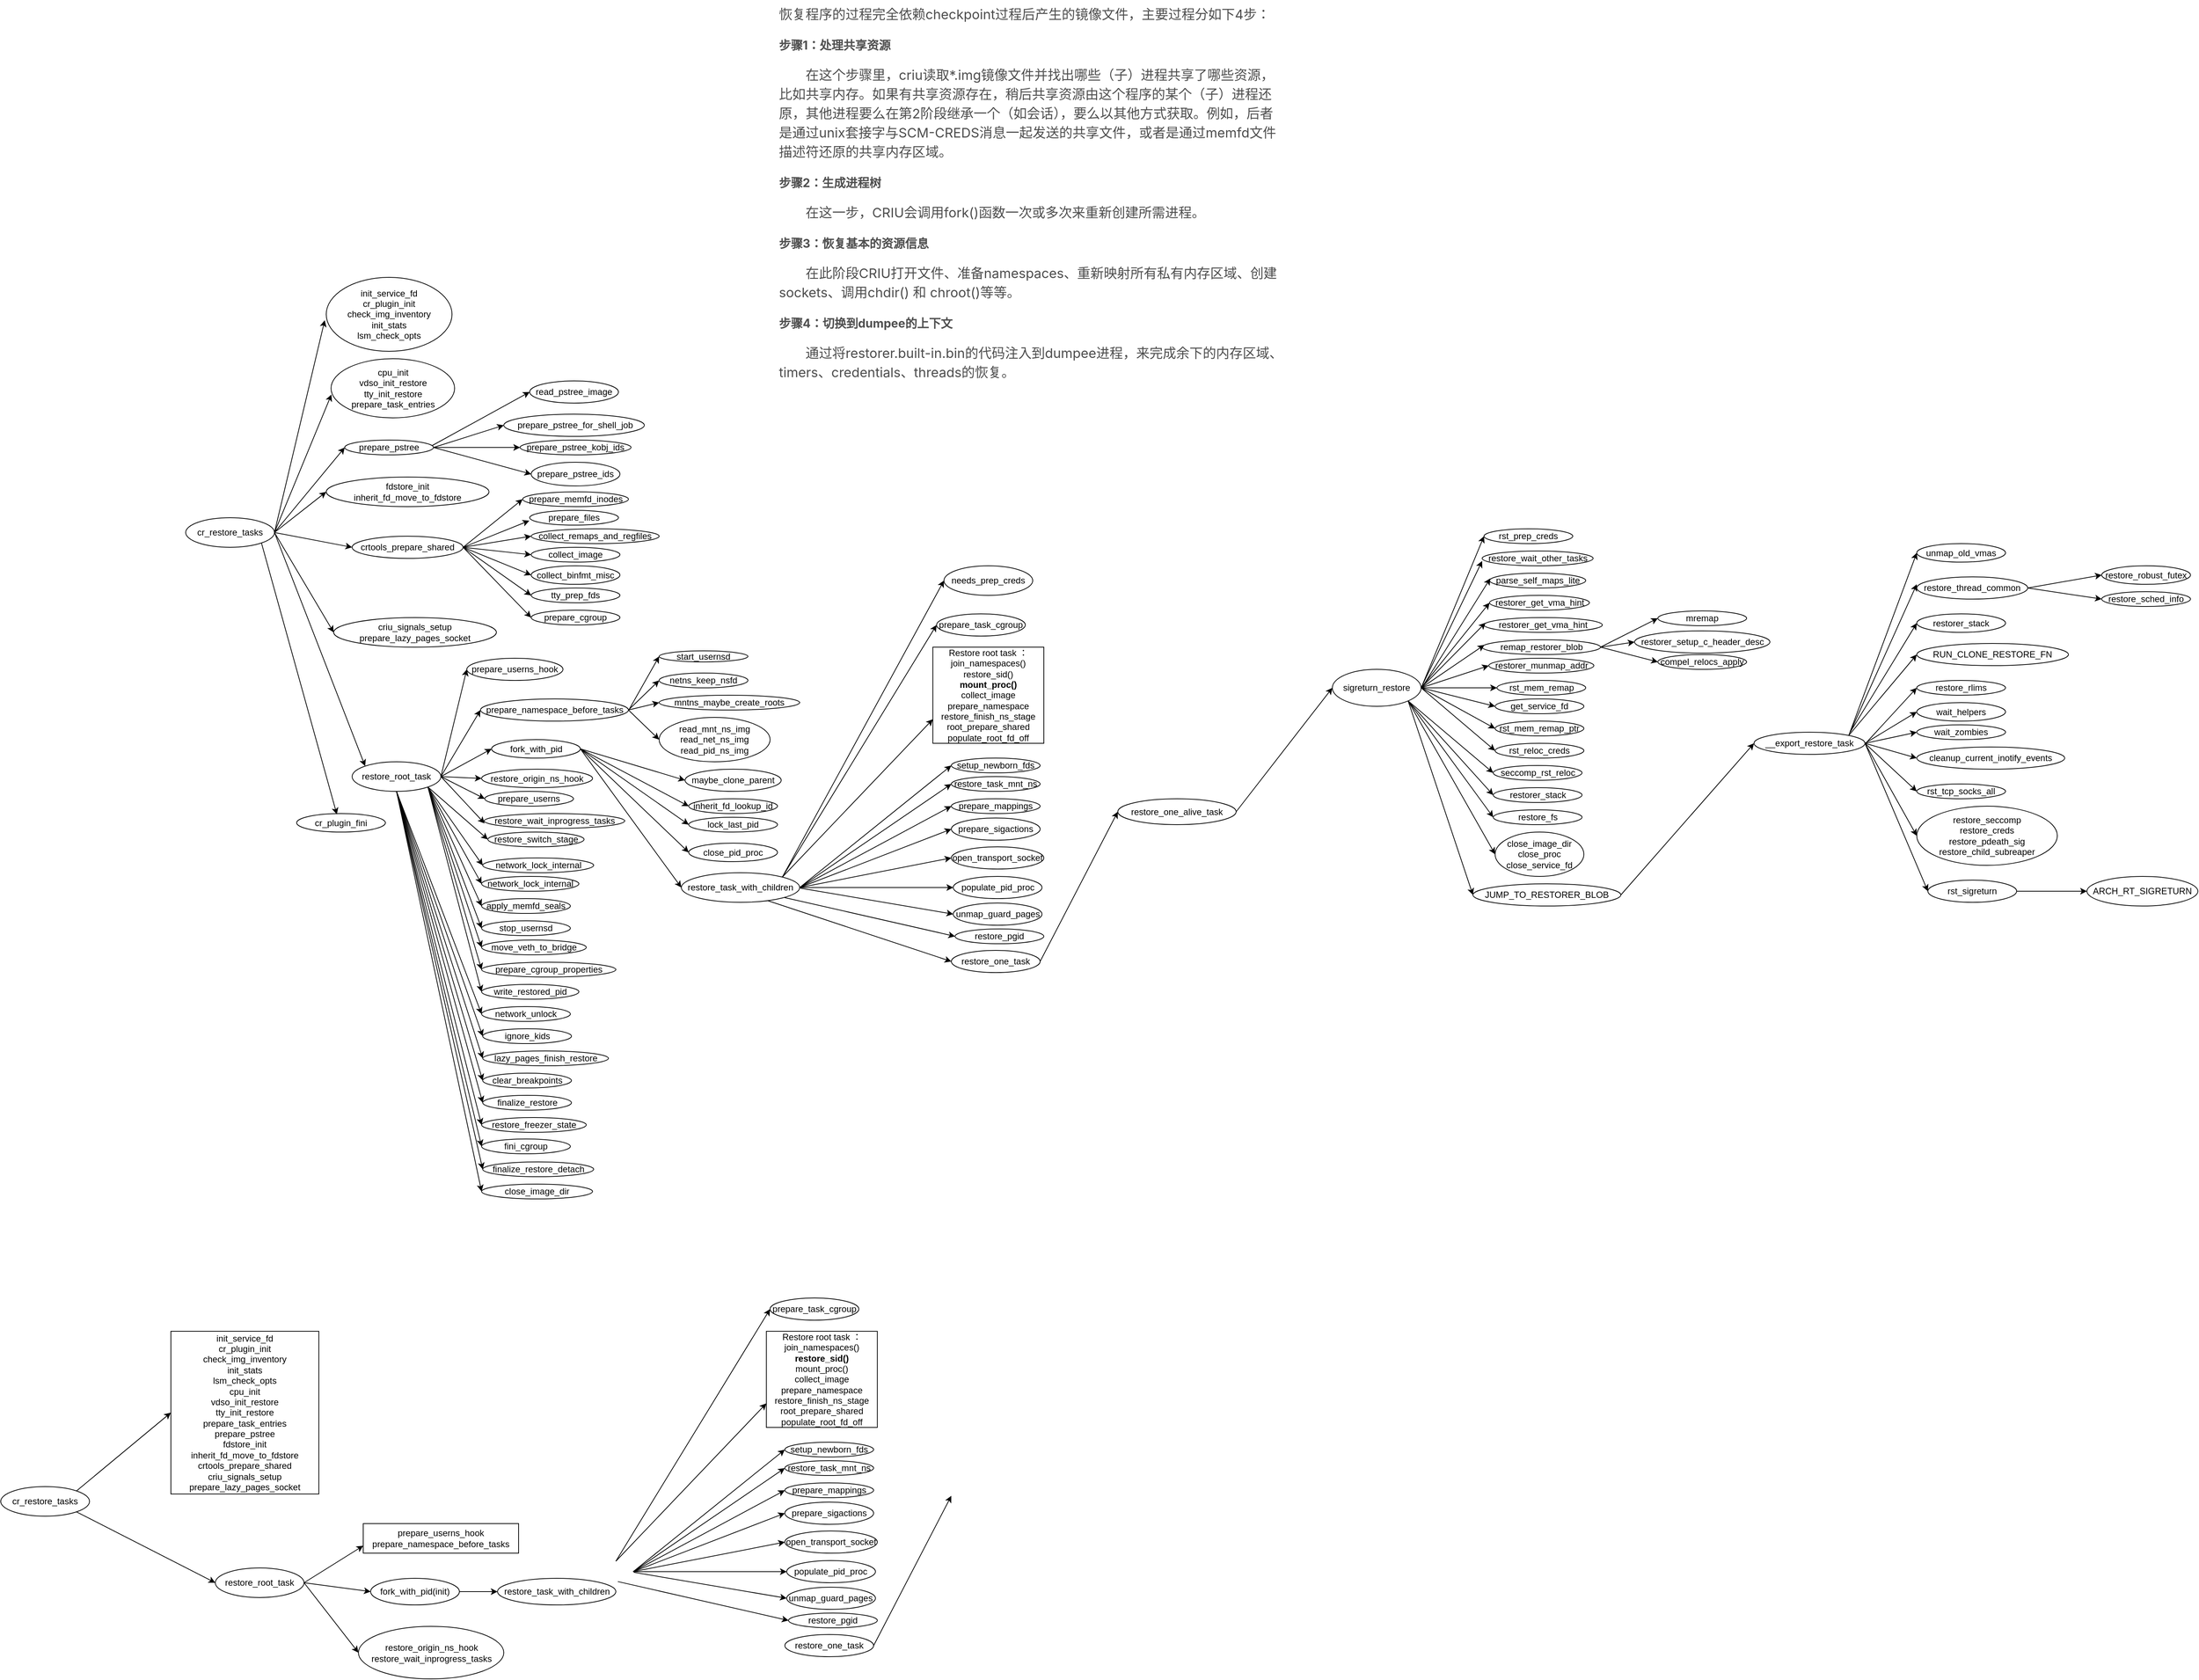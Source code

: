 <mxfile compressed="true" version="13.6.5" type="github"><diagram id="AQ0bvtPDf5yqOS1_Zxe1" name="第 1 页"><mxGraphModel dx="2377" dy="1567" grid="1" gridSize="10" guides="1" tooltips="1" connect="1" arrows="1" fold="1" page="1" pageScale="1" pageWidth="827" pageHeight="1169" math="0" shadow="0"><root><mxCell id="0"/><mxCell id="1" parent="0"/><mxCell id="H7YhU_O_0bKfGOerw7yU-1" value="rst_prep_creds" style="ellipse;whiteSpace=wrap;html=1;" parent="1" vertex="1"><mxGeometry x="445" y="255" width="120" height="20" as="geometry"/></mxCell><mxCell id="H7YhU_O_0bKfGOerw7yU-2" value="sigreturn_restore" style="ellipse;whiteSpace=wrap;html=1;" parent="1" vertex="1"><mxGeometry x="240" y="445" width="120" height="50" as="geometry"/></mxCell><mxCell id="H7YhU_O_0bKfGOerw7yU-3" value="" style="endArrow=classic;html=1;exitX=1.008;exitY=0.458;exitDx=0;exitDy=0;exitPerimeter=0;entryX=0;entryY=0.5;entryDx=0;entryDy=0;" parent="1" source="H7YhU_O_0bKfGOerw7yU-2" target="H7YhU_O_0bKfGOerw7yU-1" edge="1"><mxGeometry width="50" height="50" relative="1" as="geometry"><mxPoint x="370" y="445" as="sourcePoint"/><mxPoint x="420" y="395" as="targetPoint"/></mxGeometry></mxCell><mxCell id="H7YhU_O_0bKfGOerw7yU-4" value="restore_wait_other_tasks" style="ellipse;whiteSpace=wrap;html=1;" parent="1" vertex="1"><mxGeometry x="442.5" y="285" width="150" height="20" as="geometry"/></mxCell><mxCell id="H7YhU_O_0bKfGOerw7yU-6" value="&lt;span style=&quot;text-align: left&quot;&gt;parse_self_maps_lite&lt;/span&gt;" style="ellipse;whiteSpace=wrap;html=1;" parent="1" vertex="1"><mxGeometry x="452.5" y="315" width="130" height="20" as="geometry"/></mxCell><mxCell id="H7YhU_O_0bKfGOerw7yU-9" value="" style="endArrow=classic;html=1;entryX=0;entryY=0.675;entryDx=0;entryDy=0;entryPerimeter=0;" parent="1" target="H7YhU_O_0bKfGOerw7yU-4" edge="1"><mxGeometry width="50" height="50" relative="1" as="geometry"><mxPoint x="360" y="470" as="sourcePoint"/><mxPoint x="470" y="485" as="targetPoint"/></mxGeometry></mxCell><mxCell id="H7YhU_O_0bKfGOerw7yU-10" value="" style="endArrow=classic;html=1;entryX=0.008;entryY=0.35;entryDx=0;entryDy=0;entryPerimeter=0;" parent="1" target="H7YhU_O_0bKfGOerw7yU-6" edge="1"><mxGeometry width="50" height="50" relative="1" as="geometry"><mxPoint x="361" y="470" as="sourcePoint"/><mxPoint x="480" y="485" as="targetPoint"/></mxGeometry></mxCell><mxCell id="H7YhU_O_0bKfGOerw7yU-11" value="restorer_get_vma_hint" style="ellipse;whiteSpace=wrap;html=1;" parent="1" vertex="1"><mxGeometry x="452.5" y="345" width="135" height="20" as="geometry"/></mxCell><mxCell id="H7YhU_O_0bKfGOerw7yU-12" value="" style="endArrow=classic;html=1;entryX=0;entryY=0.5;entryDx=0;entryDy=0;exitX=1;exitY=0.5;exitDx=0;exitDy=0;" parent="1" source="H7YhU_O_0bKfGOerw7yU-2" target="H7YhU_O_0bKfGOerw7yU-11" edge="1"><mxGeometry width="50" height="50" relative="1" as="geometry"><mxPoint x="370.96" y="473" as="sourcePoint"/><mxPoint x="460.96" y="399" as="targetPoint"/></mxGeometry></mxCell><mxCell id="Od7ZH-1ans7CxkP7FVsd-1" value="restorer_get_vma_hint" style="ellipse;whiteSpace=wrap;html=1;" parent="1" vertex="1"><mxGeometry x="445" y="375" width="160" height="20" as="geometry"/></mxCell><mxCell id="Od7ZH-1ans7CxkP7FVsd-2" value="" style="endArrow=classic;html=1;exitX=1;exitY=0.5;exitDx=0;exitDy=0;entryX=0.013;entryY=0.35;entryDx=0;entryDy=0;entryPerimeter=0;" parent="1" source="H7YhU_O_0bKfGOerw7yU-2" target="Od7ZH-1ans7CxkP7FVsd-1" edge="1"><mxGeometry width="50" height="50" relative="1" as="geometry"><mxPoint x="370" y="480" as="sourcePoint"/><mxPoint x="430" y="515" as="targetPoint"/></mxGeometry></mxCell><mxCell id="Od7ZH-1ans7CxkP7FVsd-3" value="remap_restorer_blob" style="ellipse;whiteSpace=wrap;html=1;" parent="1" vertex="1"><mxGeometry x="442.5" y="405" width="160" height="20" as="geometry"/></mxCell><mxCell id="Od7ZH-1ans7CxkP7FVsd-4" value="" style="endArrow=classic;html=1;entryX=0.019;entryY=0.35;entryDx=0;entryDy=0;entryPerimeter=0;exitX=1.022;exitY=0.469;exitDx=0;exitDy=0;exitPerimeter=0;" parent="1" source="H7YhU_O_0bKfGOerw7yU-2" target="Od7ZH-1ans7CxkP7FVsd-3" edge="1"><mxGeometry width="50" height="50" relative="1" as="geometry"><mxPoint x="352" y="485" as="sourcePoint"/><mxPoint x="425" y="580" as="targetPoint"/></mxGeometry></mxCell><mxCell id="Od7ZH-1ans7CxkP7FVsd-5" value="restorer_munmap_addr" style="ellipse;whiteSpace=wrap;html=1;" parent="1" vertex="1"><mxGeometry x="451.5" y="430" width="142" height="20" as="geometry"/></mxCell><mxCell id="Od7ZH-1ans7CxkP7FVsd-6" value="" style="endArrow=classic;html=1;entryX=0;entryY=0.5;entryDx=0;entryDy=0;" parent="1" target="Od7ZH-1ans7CxkP7FVsd-5" edge="1"><mxGeometry width="50" height="50" relative="1" as="geometry"><mxPoint x="360" y="470" as="sourcePoint"/><mxPoint x="381.04" y="594" as="targetPoint"/></mxGeometry></mxCell><mxCell id="Od7ZH-1ans7CxkP7FVsd-7" value="rst_mem_remap" style="ellipse;whiteSpace=wrap;html=1;" parent="1" vertex="1"><mxGeometry x="462.5" y="460" width="120" height="20" as="geometry"/></mxCell><mxCell id="Od7ZH-1ans7CxkP7FVsd-8" value="" style="endArrow=classic;html=1;entryX=0;entryY=0.5;entryDx=0;entryDy=0;exitX=1;exitY=0.5;exitDx=0;exitDy=0;" parent="1" source="H7YhU_O_0bKfGOerw7yU-2" target="Od7ZH-1ans7CxkP7FVsd-7" edge="1"><mxGeometry width="50" height="50" relative="1" as="geometry"><mxPoint x="315" y="494" as="sourcePoint"/><mxPoint x="450" y="726" as="targetPoint"/></mxGeometry></mxCell><mxCell id="Od7ZH-1ans7CxkP7FVsd-9" value="restore_one_alive_task" style="ellipse;whiteSpace=wrap;html=1;" parent="1" vertex="1"><mxGeometry x="-50" y="620" width="160" height="35" as="geometry"/></mxCell><mxCell id="Od7ZH-1ans7CxkP7FVsd-10" value="" style="endArrow=classic;html=1;entryX=0;entryY=0.5;entryDx=0;entryDy=0;exitX=1;exitY=0.5;exitDx=0;exitDy=0;" parent="1" source="Od7ZH-1ans7CxkP7FVsd-9" target="H7YhU_O_0bKfGOerw7yU-2" edge="1"><mxGeometry width="50" height="50" relative="1" as="geometry"><mxPoint x="230" y="360" as="sourcePoint"/><mxPoint x="280" y="310" as="targetPoint"/></mxGeometry></mxCell><mxCell id="Od7ZH-1ans7CxkP7FVsd-11" value="restore_one_task" style="ellipse;whiteSpace=wrap;html=1;" parent="1" vertex="1"><mxGeometry x="-275" y="825" width="120" height="30" as="geometry"/></mxCell><mxCell id="Od7ZH-1ans7CxkP7FVsd-14" value="" style="endArrow=classic;html=1;entryX=0;entryY=0.5;entryDx=0;entryDy=0;exitX=1;exitY=0.5;exitDx=0;exitDy=0;" parent="1" source="Od7ZH-1ans7CxkP7FVsd-11" target="Od7ZH-1ans7CxkP7FVsd-9" edge="1"><mxGeometry width="50" height="50" relative="1" as="geometry"><mxPoint x="50" y="410" as="sourcePoint"/><mxPoint x="100" y="360" as="targetPoint"/></mxGeometry></mxCell><mxCell id="Od7ZH-1ans7CxkP7FVsd-16" value="restore_task_with_children" style="ellipse;whiteSpace=wrap;html=1;" parent="1" vertex="1"><mxGeometry x="-640" y="720" width="160" height="40" as="geometry"/></mxCell><mxCell id="Od7ZH-1ans7CxkP7FVsd-17" value="" style="endArrow=classic;html=1;exitX=0.732;exitY=0.947;exitDx=0;exitDy=0;entryX=0;entryY=0.5;entryDx=0;entryDy=0;exitPerimeter=0;" parent="1" source="Od7ZH-1ans7CxkP7FVsd-16" target="Od7ZH-1ans7CxkP7FVsd-11" edge="1"><mxGeometry width="50" height="50" relative="1" as="geometry"><mxPoint x="-50" y="585" as="sourcePoint"/><mxPoint y="625" as="targetPoint"/></mxGeometry></mxCell><mxCell id="Od7ZH-1ans7CxkP7FVsd-21" value="restore_root_task" style="ellipse;whiteSpace=wrap;html=1;" parent="1" vertex="1"><mxGeometry x="-1085" y="570" width="120" height="40" as="geometry"/></mxCell><mxCell id="Od7ZH-1ans7CxkP7FVsd-22" value="" style="endArrow=classic;html=1;exitX=1;exitY=0.5;exitDx=0;exitDy=0;entryX=0;entryY=0.5;entryDx=0;entryDy=0;" parent="1" source="Od7ZH-1ans7CxkP7FVsd-33" target="Od7ZH-1ans7CxkP7FVsd-16" edge="1"><mxGeometry width="50" height="50" relative="1" as="geometry"><mxPoint x="-300" y="292.5" as="sourcePoint"/><mxPoint x="-260" y="347.5" as="targetPoint"/></mxGeometry></mxCell><mxCell id="Od7ZH-1ans7CxkP7FVsd-25" value="cr_restore_tasks" style="ellipse;whiteSpace=wrap;html=1;" parent="1" vertex="1"><mxGeometry x="-1310" y="240" width="120" height="40" as="geometry"/></mxCell><mxCell id="Od7ZH-1ans7CxkP7FVsd-26" value="" style="endArrow=classic;html=1;entryX=0;entryY=0;entryDx=0;entryDy=0;exitX=1;exitY=0.5;exitDx=0;exitDy=0;" parent="1" source="Od7ZH-1ans7CxkP7FVsd-25" target="Od7ZH-1ans7CxkP7FVsd-21" edge="1"><mxGeometry width="50" height="50" relative="1" as="geometry"><mxPoint x="-1020" y="245" as="sourcePoint"/><mxPoint x="-970" y="205" as="targetPoint"/></mxGeometry></mxCell><mxCell id="Od7ZH-1ans7CxkP7FVsd-27" value="init_service_fd&lt;br&gt;cr_plugin_init&lt;br&gt;check_img_inventory&lt;br&gt;init_stats&lt;br&gt;lsm_check_opts" style="ellipse;whiteSpace=wrap;html=1;" parent="1" vertex="1"><mxGeometry x="-1120" y="-85" width="170" height="100" as="geometry"/></mxCell><mxCell id="Od7ZH-1ans7CxkP7FVsd-29" value="&lt;span&gt;fdstore_init&lt;/span&gt;&lt;br&gt;&lt;div&gt;inherit_fd_move_to_fdstore&lt;/div&gt;" style="ellipse;whiteSpace=wrap;html=1;" parent="1" vertex="1"><mxGeometry x="-1120" y="185" width="220" height="40" as="geometry"/></mxCell><mxCell id="Od7ZH-1ans7CxkP7FVsd-30" value="" style="endArrow=classic;html=1;exitX=1;exitY=0.5;exitDx=0;exitDy=0;entryX=0;entryY=0.5;entryDx=0;entryDy=0;" parent="1" source="Od7ZH-1ans7CxkP7FVsd-25" target="Od7ZH-1ans7CxkP7FVsd-29" edge="1"><mxGeometry width="50" height="50" relative="1" as="geometry"><mxPoint x="-1190" y="235" as="sourcePoint"/><mxPoint x="-1140" y="185" as="targetPoint"/></mxGeometry></mxCell><mxCell id="Od7ZH-1ans7CxkP7FVsd-31" value="" style="endArrow=classic;html=1;exitX=1;exitY=0.5;exitDx=0;exitDy=0;entryX=-0.012;entryY=0.58;entryDx=0;entryDy=0;entryPerimeter=0;" parent="1" source="Od7ZH-1ans7CxkP7FVsd-25" target="Od7ZH-1ans7CxkP7FVsd-27" edge="1"><mxGeometry width="50" height="50" relative="1" as="geometry"><mxPoint x="-1210" y="225" as="sourcePoint"/><mxPoint x="-1160" y="175" as="targetPoint"/></mxGeometry></mxCell><mxCell id="Od7ZH-1ans7CxkP7FVsd-32" value="&lt;p style=&quot;box-sizing: border-box; outline: 0px; margin: 0px 0px 16px; padding: 0px; font-weight: 400; font-family: &amp;quot;microsoft yahei&amp;quot;, &amp;quot;sf pro display&amp;quot;, roboto, noto, arial, &amp;quot;pingfang sc&amp;quot;, sans-serif; font-size: 18px; color: rgb(77, 77, 77); line-height: 26px; overflow-wrap: break-word; font-style: normal; letter-spacing: normal; text-indent: 0px; text-transform: none; word-spacing: 0px; background-color: rgb(255, 255, 255);&quot;&gt;恢复程序的过程完全依赖checkpoint过程后产生的镜像文件，主要过程分如下4步：&lt;/p&gt;&lt;h6 style=&quot;box-sizing: border-box; outline: 0px; margin: 8px 0px 16px; padding: 0px; font-weight: 700; font-family: &amp;quot;microsoft yahei&amp;quot;, &amp;quot;sf pro display&amp;quot;, roboto, noto, arial, &amp;quot;pingfang sc&amp;quot;, sans-serif; font-size: 16px; color: rgb(79, 79, 79); line-height: 24px; overflow-wrap: break-word; font-style: normal; letter-spacing: normal; text-indent: 0px; text-transform: none; word-spacing: 0px; background-color: rgb(255, 255, 255);&quot;&gt;&lt;a id=&quot;1_92&quot; style=&quot;box-sizing: border-box ; outline: none ; margin: 0px ; padding: 0px ; font-weight: normal ; text-decoration: none ; cursor: pointer ; font-family: &amp;quot;microsoft yahei&amp;quot; , &amp;quot;sf pro display&amp;quot; , &amp;quot;roboto&amp;quot; , &amp;quot;noto&amp;quot; , &amp;quot;arial&amp;quot; , &amp;quot;pingfang sc&amp;quot; , sans-serif ; background-color: transparent ; color: rgb(78 , 161 , 219) ; overflow-wrap: break-word&quot;&gt;&lt;/a&gt;步骤1：处理共享资源&lt;/h6&gt;&lt;p style=&quot;box-sizing: border-box; outline: 0px; margin: 0px 0px 16px; padding: 0px; font-weight: 400; font-family: &amp;quot;microsoft yahei&amp;quot;, &amp;quot;sf pro display&amp;quot;, roboto, noto, arial, &amp;quot;pingfang sc&amp;quot;, sans-serif; font-size: 18px; color: rgb(77, 77, 77); line-height: 26px; overflow-wrap: break-word; font-style: normal; letter-spacing: normal; text-indent: 0px; text-transform: none; word-spacing: 0px; background-color: rgb(255, 255, 255);&quot;&gt;  在这个步骤里，criu读取*.img镜像文件并找出哪些（子）进程共享了哪些资源，比如共享内存。如果有共享资源存在，稍后共享资源由这个程序的某个（子）进程还原，其他进程要么在第2阶段继承一个（如会话），要么以其他方式获取。例如，后者是通过unix套接字与SCM-CREDS消息一起发送的共享文件，或者是通过memfd文件描述符还原的共享内存区域。&lt;/p&gt;&lt;h6 style=&quot;box-sizing: border-box; outline: 0px; margin: 8px 0px 16px; padding: 0px; font-weight: 700; font-family: &amp;quot;microsoft yahei&amp;quot;, &amp;quot;sf pro display&amp;quot;, roboto, noto, arial, &amp;quot;pingfang sc&amp;quot;, sans-serif; font-size: 16px; color: rgb(79, 79, 79); line-height: 24px; overflow-wrap: break-word; font-style: normal; letter-spacing: normal; text-indent: 0px; text-transform: none; word-spacing: 0px; background-color: rgb(255, 255, 255);&quot;&gt;&lt;a id=&quot;2_95&quot; style=&quot;box-sizing: border-box ; outline: none ; margin: 0px ; padding: 0px ; font-weight: normal ; text-decoration: none ; cursor: pointer ; font-family: &amp;quot;microsoft yahei&amp;quot; , &amp;quot;sf pro display&amp;quot; , &amp;quot;roboto&amp;quot; , &amp;quot;noto&amp;quot; , &amp;quot;arial&amp;quot; , &amp;quot;pingfang sc&amp;quot; , sans-serif ; background-color: transparent ; color: rgb(78 , 161 , 219) ; overflow-wrap: break-word&quot;&gt;&lt;/a&gt;步骤2：生成进程树&lt;/h6&gt;&lt;p style=&quot;box-sizing: border-box; outline: 0px; margin: 0px 0px 16px; padding: 0px; font-weight: 400; font-family: &amp;quot;microsoft yahei&amp;quot;, &amp;quot;sf pro display&amp;quot;, roboto, noto, arial, &amp;quot;pingfang sc&amp;quot;, sans-serif; font-size: 18px; color: rgb(77, 77, 77); line-height: 26px; overflow-wrap: break-word; font-style: normal; letter-spacing: normal; text-indent: 0px; text-transform: none; word-spacing: 0px; background-color: rgb(255, 255, 255);&quot;&gt;  在这一步，CRIU会调用fork()函数一次或多次来重新创建所需进程。&lt;/p&gt;&lt;h6 style=&quot;box-sizing: border-box; outline: 0px; margin: 8px 0px 16px; padding: 0px; font-weight: 700; font-family: &amp;quot;microsoft yahei&amp;quot;, &amp;quot;sf pro display&amp;quot;, roboto, noto, arial, &amp;quot;pingfang sc&amp;quot;, sans-serif; font-size: 16px; color: rgb(79, 79, 79); line-height: 24px; overflow-wrap: break-word; font-style: normal; letter-spacing: normal; text-indent: 0px; text-transform: none; word-spacing: 0px; background-color: rgb(255, 255, 255);&quot;&gt;&lt;a id=&quot;3_99&quot; style=&quot;box-sizing: border-box ; outline: none ; margin: 0px ; padding: 0px ; font-weight: normal ; text-decoration: none ; cursor: pointer ; font-family: &amp;quot;microsoft yahei&amp;quot; , &amp;quot;sf pro display&amp;quot; , &amp;quot;roboto&amp;quot; , &amp;quot;noto&amp;quot; , &amp;quot;arial&amp;quot; , &amp;quot;pingfang sc&amp;quot; , sans-serif ; background-color: transparent ; color: rgb(78 , 161 , 219) ; overflow-wrap: break-word&quot;&gt;&lt;/a&gt;步骤3：恢复基本的资源信息&lt;/h6&gt;&lt;p style=&quot;box-sizing: border-box; outline: 0px; margin: 0px 0px 16px; padding: 0px; font-weight: 400; font-family: &amp;quot;microsoft yahei&amp;quot;, &amp;quot;sf pro display&amp;quot;, roboto, noto, arial, &amp;quot;pingfang sc&amp;quot;, sans-serif; font-size: 18px; color: rgb(77, 77, 77); line-height: 26px; overflow-wrap: break-word; font-style: normal; letter-spacing: normal; text-indent: 0px; text-transform: none; word-spacing: 0px; background-color: rgb(255, 255, 255);&quot;&gt;  在此阶段CRIU打开文件、准备namespaces、重新映射所有私有内存区域、创建sockets、调用chdir() 和 chroot()等等。&lt;/p&gt;&lt;h6 style=&quot;box-sizing: border-box; outline: 0px; margin: 8px 0px 16px; padding: 0px; font-weight: 700; font-family: &amp;quot;microsoft yahei&amp;quot;, &amp;quot;sf pro display&amp;quot;, roboto, noto, arial, &amp;quot;pingfang sc&amp;quot;, sans-serif; font-size: 16px; color: rgb(79, 79, 79); line-height: 24px; overflow-wrap: break-word; font-style: normal; letter-spacing: normal; text-indent: 0px; text-transform: none; word-spacing: 0px; background-color: rgb(255, 255, 255);&quot;&gt;&lt;a id=&quot;4dumpee_103&quot; style=&quot;box-sizing: border-box ; outline: none ; margin: 0px ; padding: 0px ; font-weight: normal ; text-decoration: none ; cursor: pointer ; font-family: &amp;quot;microsoft yahei&amp;quot; , &amp;quot;sf pro display&amp;quot; , &amp;quot;roboto&amp;quot; , &amp;quot;noto&amp;quot; , &amp;quot;arial&amp;quot; , &amp;quot;pingfang sc&amp;quot; , sans-serif ; background-color: transparent ; color: rgb(78 , 161 , 219) ; overflow-wrap: break-word&quot;&gt;&lt;/a&gt;步骤4：切换到dumpee的上下文&lt;/h6&gt;&lt;p style=&quot;box-sizing: border-box; outline: 0px; margin: 0px 0px 16px; padding: 0px; font-weight: 400; font-family: &amp;quot;microsoft yahei&amp;quot;, &amp;quot;sf pro display&amp;quot;, roboto, noto, arial, &amp;quot;pingfang sc&amp;quot;, sans-serif; font-size: 18px; color: rgb(77, 77, 77); line-height: 26px; overflow-wrap: break-word; font-style: normal; letter-spacing: normal; text-indent: 0px; text-transform: none; word-spacing: 0px; background-color: rgb(255, 255, 255);&quot;&gt;  通过将restorer.built-in.bin的代码注入到dumpee进程，来完成余下的内存区域、timers、credentials、threads的恢复。&lt;/p&gt;" style="text;whiteSpace=wrap;html=1;" parent="1" vertex="1"><mxGeometry x="-510" y="-460" width="685" height="520" as="geometry"/></mxCell><mxCell id="Od7ZH-1ans7CxkP7FVsd-33" value="&lt;span style=&quot;text-align: left&quot;&gt;fork_with_pid&lt;/span&gt;" style="ellipse;whiteSpace=wrap;html=1;" parent="1" vertex="1"><mxGeometry x="-896.5" y="540" width="120" height="25" as="geometry"/></mxCell><mxCell id="Od7ZH-1ans7CxkP7FVsd-34" value="" style="endArrow=classic;html=1;exitX=1;exitY=0.5;exitDx=0;exitDy=0;entryX=0;entryY=0.5;entryDx=0;entryDy=0;" parent="1" source="Od7ZH-1ans7CxkP7FVsd-21" target="Od7ZH-1ans7CxkP7FVsd-33" edge="1"><mxGeometry width="50" height="50" relative="1" as="geometry"><mxPoint x="-950" y="570" as="sourcePoint"/><mxPoint x="-883" y="569" as="targetPoint"/></mxGeometry></mxCell><mxCell id="Od7ZH-1ans7CxkP7FVsd-35" value="needs_prep_creds" style="ellipse;whiteSpace=wrap;html=1;" parent="1" vertex="1"><mxGeometry x="-285" y="305" width="120" height="40" as="geometry"/></mxCell><mxCell id="Od7ZH-1ans7CxkP7FVsd-36" value="prepare_task_cgroup" style="ellipse;whiteSpace=wrap;html=1;" parent="1" vertex="1"><mxGeometry x="-295" y="370" width="120" height="30" as="geometry"/></mxCell><mxCell id="Od7ZH-1ans7CxkP7FVsd-37" value="" style="endArrow=classic;html=1;entryX=0;entryY=0.5;entryDx=0;entryDy=0;exitX=1;exitY=0;exitDx=0;exitDy=0;" parent="1" source="Od7ZH-1ans7CxkP7FVsd-16" target="Od7ZH-1ans7CxkP7FVsd-35" edge="1"><mxGeometry width="50" height="50" relative="1" as="geometry"><mxPoint x="-510" y="721" as="sourcePoint"/><mxPoint x="-290" y="570" as="targetPoint"/></mxGeometry></mxCell><mxCell id="Od7ZH-1ans7CxkP7FVsd-38" value="" style="endArrow=classic;html=1;entryX=0;entryY=0.5;entryDx=0;entryDy=0;exitX=1;exitY=0;exitDx=0;exitDy=0;" parent="1" source="Od7ZH-1ans7CxkP7FVsd-16" target="Od7ZH-1ans7CxkP7FVsd-36" edge="1"><mxGeometry width="50" height="50" relative="1" as="geometry"><mxPoint x="-200" y="630" as="sourcePoint"/><mxPoint x="-150" y="580" as="targetPoint"/></mxGeometry></mxCell><mxCell id="Od7ZH-1ans7CxkP7FVsd-39" value="Restore root task ：&lt;br&gt;join_namespaces()&lt;br&gt;restore_sid()&lt;br&gt;&lt;b&gt;mount_proc()&lt;br&gt;&lt;/b&gt;collect_image&lt;br&gt;prepare_namespace&lt;br&gt;restore_finish_ns_stage&lt;br&gt;root_prepare_shared&lt;br&gt;populate_root_fd_off" style="rounded=0;whiteSpace=wrap;html=1;" parent="1" vertex="1"><mxGeometry x="-300" y="415" width="150" height="130" as="geometry"/></mxCell><mxCell id="Od7ZH-1ans7CxkP7FVsd-40" value="" style="endArrow=classic;html=1;exitX=1;exitY=0;exitDx=0;exitDy=0;entryX=0;entryY=0.75;entryDx=0;entryDy=0;" parent="1" source="Od7ZH-1ans7CxkP7FVsd-16" target="Od7ZH-1ans7CxkP7FVsd-39" edge="1"><mxGeometry width="50" height="50" relative="1" as="geometry"><mxPoint x="-190" y="650" as="sourcePoint"/><mxPoint x="-130" y="610" as="targetPoint"/></mxGeometry></mxCell><mxCell id="Od7ZH-1ans7CxkP7FVsd-41" value="setup_newborn_fds" style="ellipse;whiteSpace=wrap;html=1;" parent="1" vertex="1"><mxGeometry x="-275" y="565" width="120" height="20" as="geometry"/></mxCell><mxCell id="Od7ZH-1ans7CxkP7FVsd-42" value="restore_task_mnt_ns" style="ellipse;whiteSpace=wrap;html=1;" parent="1" vertex="1"><mxGeometry x="-275" y="590" width="120" height="20" as="geometry"/></mxCell><mxCell id="Od7ZH-1ans7CxkP7FVsd-43" value="prepare_mappings" style="ellipse;whiteSpace=wrap;html=1;" parent="1" vertex="1"><mxGeometry x="-275" y="620" width="120" height="20" as="geometry"/></mxCell><mxCell id="Od7ZH-1ans7CxkP7FVsd-44" value="prepare_sigactions" style="ellipse;whiteSpace=wrap;html=1;" parent="1" vertex="1"><mxGeometry x="-275" y="646" width="120" height="30" as="geometry"/></mxCell><mxCell id="Od7ZH-1ans7CxkP7FVsd-45" value="open_transport_socket" style="ellipse;whiteSpace=wrap;html=1;" parent="1" vertex="1"><mxGeometry x="-275" y="685" width="125" height="30" as="geometry"/></mxCell><mxCell id="Od7ZH-1ans7CxkP7FVsd-46" value="populate_pid_proc" style="ellipse;whiteSpace=wrap;html=1;" parent="1" vertex="1"><mxGeometry x="-272.5" y="725" width="120" height="30" as="geometry"/></mxCell><mxCell id="Od7ZH-1ans7CxkP7FVsd-47" value="unmap_guard_pages" style="ellipse;whiteSpace=wrap;html=1;" parent="1" vertex="1"><mxGeometry x="-272.5" y="761" width="120" height="30" as="geometry"/></mxCell><mxCell id="Od7ZH-1ans7CxkP7FVsd-48" value="restore_pgid" style="ellipse;whiteSpace=wrap;html=1;" parent="1" vertex="1"><mxGeometry x="-270" y="796" width="120" height="20" as="geometry"/></mxCell><mxCell id="Od7ZH-1ans7CxkP7FVsd-49" value="" style="endArrow=classic;html=1;exitX=1;exitY=0.5;exitDx=0;exitDy=0;entryX=0;entryY=0.5;entryDx=0;entryDy=0;" parent="1" source="Od7ZH-1ans7CxkP7FVsd-16" target="Od7ZH-1ans7CxkP7FVsd-41" edge="1"><mxGeometry width="50" height="50" relative="1" as="geometry"><mxPoint x="-210" y="750" as="sourcePoint"/><mxPoint x="-160" y="700" as="targetPoint"/></mxGeometry></mxCell><mxCell id="Od7ZH-1ans7CxkP7FVsd-50" value="" style="endArrow=classic;html=1;exitX=1;exitY=0.5;exitDx=0;exitDy=0;entryX=0;entryY=0.5;entryDx=0;entryDy=0;" parent="1" source="Od7ZH-1ans7CxkP7FVsd-16" target="Od7ZH-1ans7CxkP7FVsd-42" edge="1"><mxGeometry width="50" height="50" relative="1" as="geometry"><mxPoint x="-170" y="760" as="sourcePoint"/><mxPoint x="-120" y="710" as="targetPoint"/></mxGeometry></mxCell><mxCell id="Od7ZH-1ans7CxkP7FVsd-51" value="" style="endArrow=classic;html=1;entryX=0;entryY=0.5;entryDx=0;entryDy=0;exitX=1;exitY=0.5;exitDx=0;exitDy=0;" parent="1" source="Od7ZH-1ans7CxkP7FVsd-16" target="Od7ZH-1ans7CxkP7FVsd-43" edge="1"><mxGeometry width="50" height="50" relative="1" as="geometry"><mxPoint x="-170" y="650" as="sourcePoint"/><mxPoint x="-270" y="760" as="targetPoint"/></mxGeometry></mxCell><mxCell id="Od7ZH-1ans7CxkP7FVsd-52" value="" style="endArrow=classic;html=1;entryX=0;entryY=0.5;entryDx=0;entryDy=0;exitX=1;exitY=0.5;exitDx=0;exitDy=0;" parent="1" source="Od7ZH-1ans7CxkP7FVsd-16" target="Od7ZH-1ans7CxkP7FVsd-44" edge="1"><mxGeometry width="50" height="50" relative="1" as="geometry"><mxPoint x="-280" y="840" as="sourcePoint"/><mxPoint x="-230" y="790" as="targetPoint"/></mxGeometry></mxCell><mxCell id="Od7ZH-1ans7CxkP7FVsd-53" value="" style="endArrow=classic;html=1;entryX=0;entryY=0.5;entryDx=0;entryDy=0;" parent="1" target="Od7ZH-1ans7CxkP7FVsd-45" edge="1"><mxGeometry width="50" height="50" relative="1" as="geometry"><mxPoint x="-480" y="740" as="sourcePoint"/><mxPoint x="-270" y="790" as="targetPoint"/></mxGeometry></mxCell><mxCell id="Od7ZH-1ans7CxkP7FVsd-54" value="" style="endArrow=classic;html=1;entryX=0;entryY=0.5;entryDx=0;entryDy=0;exitX=1;exitY=0.5;exitDx=0;exitDy=0;" parent="1" source="Od7ZH-1ans7CxkP7FVsd-16" target="Od7ZH-1ans7CxkP7FVsd-46" edge="1"><mxGeometry width="50" height="50" relative="1" as="geometry"><mxPoint x="-300" y="870" as="sourcePoint"/><mxPoint x="-250" y="820" as="targetPoint"/></mxGeometry></mxCell><mxCell id="Od7ZH-1ans7CxkP7FVsd-55" value="" style="endArrow=classic;html=1;exitX=1.005;exitY=0.521;exitDx=0;exitDy=0;exitPerimeter=0;entryX=0;entryY=0.5;entryDx=0;entryDy=0;" parent="1" source="Od7ZH-1ans7CxkP7FVsd-16" target="Od7ZH-1ans7CxkP7FVsd-47" edge="1"><mxGeometry width="50" height="50" relative="1" as="geometry"><mxPoint x="-290" y="930" as="sourcePoint"/><mxPoint x="-100" y="935" as="targetPoint"/></mxGeometry></mxCell><mxCell id="Od7ZH-1ans7CxkP7FVsd-56" value="" style="endArrow=classic;html=1;entryX=0;entryY=0.5;entryDx=0;entryDy=0;" parent="1" source="Od7ZH-1ans7CxkP7FVsd-16" target="Od7ZH-1ans7CxkP7FVsd-48" edge="1"><mxGeometry width="50" height="50" relative="1" as="geometry"><mxPoint x="-300" y="890" as="sourcePoint"/><mxPoint x="-140" y="890" as="targetPoint"/></mxGeometry></mxCell><mxCell id="Od7ZH-1ans7CxkP7FVsd-57" value="read_pstree_image" style="ellipse;whiteSpace=wrap;html=1;" parent="1" vertex="1"><mxGeometry x="-845" y="55" width="120" height="30" as="geometry"/></mxCell><mxCell id="Od7ZH-1ans7CxkP7FVsd-58" value="" style="endArrow=classic;html=1;entryX=0;entryY=0.5;entryDx=0;entryDy=0;exitX=0.946;exitY=0.5;exitDx=0;exitDy=0;exitPerimeter=0;" parent="1" source="BoH0rCNow6WNKf9u0Q80-65" target="Od7ZH-1ans7CxkP7FVsd-57" edge="1"><mxGeometry width="50" height="50" relative="1" as="geometry"><mxPoint x="-960" y="265" as="sourcePoint"/><mxPoint x="-840" y="145" as="targetPoint"/></mxGeometry></mxCell><mxCell id="BoH0rCNow6WNKf9u0Q80-1" value="get_service_fd" style="ellipse;whiteSpace=wrap;html=1;" parent="1" vertex="1"><mxGeometry x="460" y="485" width="120" height="20" as="geometry"/></mxCell><mxCell id="BoH0rCNow6WNKf9u0Q80-3" value="restorer_setup_c_header_desc" style="ellipse;whiteSpace=wrap;html=1;" parent="1" vertex="1"><mxGeometry x="648.5" y="393" width="183" height="30" as="geometry"/></mxCell><mxCell id="BoH0rCNow6WNKf9u0Q80-4" value="compel_relocs_apply" style="ellipse;whiteSpace=wrap;html=1;" parent="1" vertex="1"><mxGeometry x="680" y="425" width="120" height="20" as="geometry"/></mxCell><mxCell id="BoH0rCNow6WNKf9u0Q80-6" value="mremap" style="ellipse;whiteSpace=wrap;html=1;" parent="1" vertex="1"><mxGeometry x="680" y="366" width="120" height="20" as="geometry"/></mxCell><mxCell id="BoH0rCNow6WNKf9u0Q80-7" value="" style="endArrow=classic;html=1;exitX=1;exitY=0.5;exitDx=0;exitDy=0;entryX=0;entryY=0.5;entryDx=0;entryDy=0;" parent="1" source="Od7ZH-1ans7CxkP7FVsd-3" target="BoH0rCNow6WNKf9u0Q80-6" edge="1"><mxGeometry width="50" height="50" relative="1" as="geometry"><mxPoint x="610" y="395" as="sourcePoint"/><mxPoint x="660" y="345" as="targetPoint"/></mxGeometry></mxCell><mxCell id="BoH0rCNow6WNKf9u0Q80-8" value="" style="endArrow=classic;html=1;entryX=0;entryY=0.5;entryDx=0;entryDy=0;exitX=1;exitY=0.5;exitDx=0;exitDy=0;" parent="1" source="Od7ZH-1ans7CxkP7FVsd-3" target="BoH0rCNow6WNKf9u0Q80-3" edge="1"><mxGeometry width="50" height="50" relative="1" as="geometry"><mxPoint x="640" y="515" as="sourcePoint"/><mxPoint x="690" y="465" as="targetPoint"/></mxGeometry></mxCell><mxCell id="BoH0rCNow6WNKf9u0Q80-9" value="" style="endArrow=classic;html=1;entryX=0;entryY=0.5;entryDx=0;entryDy=0;exitX=1;exitY=0.5;exitDx=0;exitDy=0;" parent="1" source="Od7ZH-1ans7CxkP7FVsd-3" target="BoH0rCNow6WNKf9u0Q80-4" edge="1"><mxGeometry width="50" height="50" relative="1" as="geometry"><mxPoint x="600" y="415" as="sourcePoint"/><mxPoint x="710" y="485" as="targetPoint"/></mxGeometry></mxCell><mxCell id="BoH0rCNow6WNKf9u0Q80-10" value="rst_mem_remap_ptr" style="ellipse;whiteSpace=wrap;html=1;" parent="1" vertex="1"><mxGeometry x="460" y="515" width="120" height="20" as="geometry"/></mxCell><mxCell id="BoH0rCNow6WNKf9u0Q80-11" value="rst_reloc_creds" style="ellipse;whiteSpace=wrap;html=1;" parent="1" vertex="1"><mxGeometry x="460" y="545" width="120" height="20" as="geometry"/></mxCell><mxCell id="BoH0rCNow6WNKf9u0Q80-14" value="seccomp_rst_reloc" style="ellipse;whiteSpace=wrap;html=1;" parent="1" vertex="1"><mxGeometry x="457.5" y="575" width="120" height="20" as="geometry"/></mxCell><mxCell id="BoH0rCNow6WNKf9u0Q80-16" value="restorer_stack" style="ellipse;whiteSpace=wrap;html=1;" parent="1" vertex="1"><mxGeometry x="457.5" y="605" width="120" height="20" as="geometry"/></mxCell><mxCell id="BoH0rCNow6WNKf9u0Q80-17" value="restore_fs" style="ellipse;whiteSpace=wrap;html=1;" parent="1" vertex="1"><mxGeometry x="457.5" y="635" width="120" height="20" as="geometry"/></mxCell><mxCell id="BoH0rCNow6WNKf9u0Q80-18" value="close_image_dir&lt;br&gt;close_proc&lt;br&gt;close_service_fd" style="ellipse;whiteSpace=wrap;html=1;" parent="1" vertex="1"><mxGeometry x="460" y="665" width="120" height="60" as="geometry"/></mxCell><mxCell id="BoH0rCNow6WNKf9u0Q80-19" value="JUMP_TO_RESTORER_BLOB" style="ellipse;whiteSpace=wrap;html=1;" parent="1" vertex="1"><mxGeometry x="430" y="735" width="200" height="30" as="geometry"/></mxCell><mxCell id="BoH0rCNow6WNKf9u0Q80-22" value="" style="endArrow=classic;html=1;entryX=0;entryY=0.5;entryDx=0;entryDy=0;exitX=1;exitY=0.5;exitDx=0;exitDy=0;" parent="1" source="H7YhU_O_0bKfGOerw7yU-2" target="BoH0rCNow6WNKf9u0Q80-1" edge="1"><mxGeometry width="50" height="50" relative="1" as="geometry"><mxPoint x="360" y="465" as="sourcePoint"/><mxPoint x="270" y="575" as="targetPoint"/></mxGeometry></mxCell><mxCell id="BoH0rCNow6WNKf9u0Q80-23" value="" style="endArrow=classic;html=1;entryX=0;entryY=0.5;entryDx=0;entryDy=0;exitX=1;exitY=0.5;exitDx=0;exitDy=0;" parent="1" source="H7YhU_O_0bKfGOerw7yU-2" target="BoH0rCNow6WNKf9u0Q80-10" edge="1"><mxGeometry width="50" height="50" relative="1" as="geometry"><mxPoint x="340" y="615" as="sourcePoint"/><mxPoint x="390" y="565" as="targetPoint"/></mxGeometry></mxCell><mxCell id="BoH0rCNow6WNKf9u0Q80-24" value="" style="endArrow=classic;html=1;entryX=0;entryY=0.5;entryDx=0;entryDy=0;exitX=1;exitY=0.5;exitDx=0;exitDy=0;" parent="1" source="H7YhU_O_0bKfGOerw7yU-2" target="BoH0rCNow6WNKf9u0Q80-11" edge="1"><mxGeometry width="50" height="50" relative="1" as="geometry"><mxPoint x="363" y="475" as="sourcePoint"/><mxPoint x="350" y="575" as="targetPoint"/></mxGeometry></mxCell><mxCell id="BoH0rCNow6WNKf9u0Q80-25" value="" style="endArrow=classic;html=1;entryX=0;entryY=0.5;entryDx=0;entryDy=0;exitX=1;exitY=1;exitDx=0;exitDy=0;" parent="1" source="H7YhU_O_0bKfGOerw7yU-2" target="BoH0rCNow6WNKf9u0Q80-14" edge="1"><mxGeometry width="50" height="50" relative="1" as="geometry"><mxPoint x="361" y="465" as="sourcePoint"/><mxPoint x="330" y="545" as="targetPoint"/></mxGeometry></mxCell><mxCell id="BoH0rCNow6WNKf9u0Q80-26" value="" style="endArrow=classic;html=1;entryX=0;entryY=0.5;entryDx=0;entryDy=0;exitX=1;exitY=1;exitDx=0;exitDy=0;" parent="1" source="H7YhU_O_0bKfGOerw7yU-2" target="BoH0rCNow6WNKf9u0Q80-16" edge="1"><mxGeometry width="50" height="50" relative="1" as="geometry"><mxPoint x="300" y="595" as="sourcePoint"/><mxPoint x="350" y="545" as="targetPoint"/></mxGeometry></mxCell><mxCell id="BoH0rCNow6WNKf9u0Q80-27" value="" style="endArrow=classic;html=1;entryX=0;entryY=0.5;entryDx=0;entryDy=0;exitX=1;exitY=1;exitDx=0;exitDy=0;" parent="1" source="H7YhU_O_0bKfGOerw7yU-2" target="BoH0rCNow6WNKf9u0Q80-17" edge="1"><mxGeometry width="50" height="50" relative="1" as="geometry"><mxPoint x="290" y="655" as="sourcePoint"/><mxPoint x="340" y="605" as="targetPoint"/></mxGeometry></mxCell><mxCell id="BoH0rCNow6WNKf9u0Q80-28" value="" style="endArrow=classic;html=1;entryX=0;entryY=0.5;entryDx=0;entryDy=0;exitX=1;exitY=1;exitDx=0;exitDy=0;" parent="1" source="H7YhU_O_0bKfGOerw7yU-2" target="BoH0rCNow6WNKf9u0Q80-18" edge="1"><mxGeometry width="50" height="50" relative="1" as="geometry"><mxPoint x="360" y="675" as="sourcePoint"/><mxPoint x="410" y="625" as="targetPoint"/></mxGeometry></mxCell><mxCell id="BoH0rCNow6WNKf9u0Q80-29" value="" style="endArrow=classic;html=1;entryX=0;entryY=0.5;entryDx=0;entryDy=0;exitX=1;exitY=1;exitDx=0;exitDy=0;" parent="1" source="H7YhU_O_0bKfGOerw7yU-2" target="BoH0rCNow6WNKf9u0Q80-19" edge="1"><mxGeometry width="50" height="50" relative="1" as="geometry"><mxPoint x="330" y="675" as="sourcePoint"/><mxPoint x="380" y="625" as="targetPoint"/></mxGeometry></mxCell><mxCell id="BoH0rCNow6WNKf9u0Q80-30" value="__export_restore_task" style="ellipse;whiteSpace=wrap;html=1;" parent="1" vertex="1"><mxGeometry x="810" y="530" width="150" height="30" as="geometry"/></mxCell><mxCell id="BoH0rCNow6WNKf9u0Q80-31" value="" style="endArrow=classic;html=1;entryX=0;entryY=0.5;entryDx=0;entryDy=0;exitX=1;exitY=0.5;exitDx=0;exitDy=0;" parent="1" source="BoH0rCNow6WNKf9u0Q80-19" target="BoH0rCNow6WNKf9u0Q80-30" edge="1"><mxGeometry width="50" height="50" relative="1" as="geometry"><mxPoint x="660" y="835" as="sourcePoint"/><mxPoint x="750.0" y="750" as="targetPoint"/></mxGeometry></mxCell><mxCell id="BoH0rCNow6WNKf9u0Q80-32" value="unmap_old_vmas" style="ellipse;whiteSpace=wrap;html=1;" parent="1" vertex="1"><mxGeometry x="1030" y="275" width="120" height="25" as="geometry"/></mxCell><mxCell id="BoH0rCNow6WNKf9u0Q80-33" value="restore_thread_common" style="ellipse;whiteSpace=wrap;html=1;" parent="1" vertex="1"><mxGeometry x="1030" y="320" width="150" height="30" as="geometry"/></mxCell><mxCell id="BoH0rCNow6WNKf9u0Q80-34" value="restore_robust_futex" style="ellipse;whiteSpace=wrap;html=1;" parent="1" vertex="1"><mxGeometry x="1280" y="305" width="120" height="25" as="geometry"/></mxCell><mxCell id="BoH0rCNow6WNKf9u0Q80-35" value="restore_sched_info" style="ellipse;whiteSpace=wrap;html=1;" parent="1" vertex="1"><mxGeometry x="1280" y="340" width="120" height="20" as="geometry"/></mxCell><mxCell id="BoH0rCNow6WNKf9u0Q80-36" value="" style="endArrow=classic;html=1;exitX=1;exitY=0.5;exitDx=0;exitDy=0;entryX=0;entryY=0.5;entryDx=0;entryDy=0;" parent="1" source="BoH0rCNow6WNKf9u0Q80-33" target="BoH0rCNow6WNKf9u0Q80-34" edge="1"><mxGeometry width="50" height="50" relative="1" as="geometry"><mxPoint x="1230" y="450" as="sourcePoint"/><mxPoint x="1280" y="400" as="targetPoint"/></mxGeometry></mxCell><mxCell id="BoH0rCNow6WNKf9u0Q80-37" value="" style="endArrow=classic;html=1;entryX=0;entryY=0.5;entryDx=0;entryDy=0;exitX=1;exitY=0.5;exitDx=0;exitDy=0;" parent="1" source="BoH0rCNow6WNKf9u0Q80-33" target="BoH0rCNow6WNKf9u0Q80-35" edge="1"><mxGeometry width="50" height="50" relative="1" as="geometry"><mxPoint x="1190" y="490" as="sourcePoint"/><mxPoint x="1240" y="440" as="targetPoint"/></mxGeometry></mxCell><mxCell id="BoH0rCNow6WNKf9u0Q80-38" value="restorer_stack" style="ellipse;whiteSpace=wrap;html=1;" parent="1" vertex="1"><mxGeometry x="1030" y="370" width="120" height="25" as="geometry"/></mxCell><mxCell id="BoH0rCNow6WNKf9u0Q80-39" value="RUN_CLONE_RESTORE_FN" style="ellipse;whiteSpace=wrap;html=1;" parent="1" vertex="1"><mxGeometry x="1030" y="410" width="205" height="30" as="geometry"/></mxCell><mxCell id="BoH0rCNow6WNKf9u0Q80-40" value="restore_rlims" style="ellipse;whiteSpace=wrap;html=1;" parent="1" vertex="1"><mxGeometry x="1030" y="460" width="120" height="20" as="geometry"/></mxCell><mxCell id="BoH0rCNow6WNKf9u0Q80-41" value="wait_helpers" style="ellipse;whiteSpace=wrap;html=1;" parent="1" vertex="1"><mxGeometry x="1030" y="490" width="120" height="25" as="geometry"/></mxCell><mxCell id="BoH0rCNow6WNKf9u0Q80-42" value="wait_zombies" style="ellipse;whiteSpace=wrap;html=1;" parent="1" vertex="1"><mxGeometry x="1030" y="520" width="120" height="20" as="geometry"/></mxCell><mxCell id="BoH0rCNow6WNKf9u0Q80-43" value="cleanup_current_inotify_events" style="ellipse;whiteSpace=wrap;html=1;" parent="1" vertex="1"><mxGeometry x="1030" y="550" width="200" height="30" as="geometry"/></mxCell><mxCell id="BoH0rCNow6WNKf9u0Q80-44" value="rst_tcp_socks_all" style="ellipse;whiteSpace=wrap;html=1;" parent="1" vertex="1"><mxGeometry x="1030" y="600" width="120" height="20" as="geometry"/></mxCell><mxCell id="BoH0rCNow6WNKf9u0Q80-45" value="restore_seccomp&lt;br&gt;restore_creds&lt;br&gt;restore_pdeath_sig&lt;br&gt;restore_child_subreaper" style="ellipse;whiteSpace=wrap;html=1;" parent="1" vertex="1"><mxGeometry x="1030" y="630" width="190" height="80" as="geometry"/></mxCell><mxCell id="BoH0rCNow6WNKf9u0Q80-48" value="rst_sigreturn" style="ellipse;whiteSpace=wrap;html=1;" parent="1" vertex="1"><mxGeometry x="1045" y="730" width="120" height="30" as="geometry"/></mxCell><mxCell id="BoH0rCNow6WNKf9u0Q80-49" value="ARCH_RT_SIGRETURN" style="ellipse;whiteSpace=wrap;html=1;" parent="1" vertex="1"><mxGeometry x="1260" y="725" width="150" height="40" as="geometry"/></mxCell><mxCell id="BoH0rCNow6WNKf9u0Q80-50" value="" style="endArrow=classic;html=1;entryX=0;entryY=0.5;entryDx=0;entryDy=0;exitX=1;exitY=0.5;exitDx=0;exitDy=0;" parent="1" source="BoH0rCNow6WNKf9u0Q80-48" target="BoH0rCNow6WNKf9u0Q80-49" edge="1"><mxGeometry width="50" height="50" relative="1" as="geometry"><mxPoint x="1100" y="830" as="sourcePoint"/><mxPoint x="1150" y="780" as="targetPoint"/></mxGeometry></mxCell><mxCell id="BoH0rCNow6WNKf9u0Q80-51" value="" style="endArrow=classic;html=1;entryX=0;entryY=0.5;entryDx=0;entryDy=0;exitX=1;exitY=0;exitDx=0;exitDy=0;" parent="1" source="BoH0rCNow6WNKf9u0Q80-30" target="BoH0rCNow6WNKf9u0Q80-32" edge="1"><mxGeometry width="50" height="50" relative="1" as="geometry"><mxPoint x="1060" y="650" as="sourcePoint"/><mxPoint x="1110" y="600" as="targetPoint"/></mxGeometry></mxCell><mxCell id="BoH0rCNow6WNKf9u0Q80-52" value="" style="endArrow=classic;html=1;" parent="1" edge="1"><mxGeometry width="50" height="50" relative="1" as="geometry"><mxPoint x="940" y="530" as="sourcePoint"/><mxPoint x="1030" y="330" as="targetPoint"/></mxGeometry></mxCell><mxCell id="BoH0rCNow6WNKf9u0Q80-53" value="" style="endArrow=classic;html=1;entryX=0;entryY=0.5;entryDx=0;entryDy=0;" parent="1" target="BoH0rCNow6WNKf9u0Q80-38" edge="1"><mxGeometry width="50" height="50" relative="1" as="geometry"><mxPoint x="940" y="530" as="sourcePoint"/><mxPoint x="1040" y="340" as="targetPoint"/></mxGeometry></mxCell><mxCell id="BoH0rCNow6WNKf9u0Q80-54" value="" style="endArrow=classic;html=1;entryX=0;entryY=0.5;entryDx=0;entryDy=0;exitX=1;exitY=0;exitDx=0;exitDy=0;" parent="1" source="BoH0rCNow6WNKf9u0Q80-30" target="BoH0rCNow6WNKf9u0Q80-39" edge="1"><mxGeometry width="50" height="50" relative="1" as="geometry"><mxPoint x="960" y="550" as="sourcePoint"/><mxPoint x="1050" y="350" as="targetPoint"/></mxGeometry></mxCell><mxCell id="BoH0rCNow6WNKf9u0Q80-55" value="" style="endArrow=classic;html=1;entryX=0;entryY=0.5;entryDx=0;entryDy=0;" parent="1" target="BoH0rCNow6WNKf9u0Q80-40" edge="1"><mxGeometry width="50" height="50" relative="1" as="geometry"><mxPoint x="961" y="545" as="sourcePoint"/><mxPoint x="1060" y="360" as="targetPoint"/></mxGeometry></mxCell><mxCell id="BoH0rCNow6WNKf9u0Q80-56" value="" style="endArrow=classic;html=1;exitX=1;exitY=0.5;exitDx=0;exitDy=0;entryX=0;entryY=0.5;entryDx=0;entryDy=0;" parent="1" source="BoH0rCNow6WNKf9u0Q80-30" target="BoH0rCNow6WNKf9u0Q80-41" edge="1"><mxGeometry width="50" height="50" relative="1" as="geometry"><mxPoint x="980" y="570" as="sourcePoint"/><mxPoint x="1070" y="370" as="targetPoint"/></mxGeometry></mxCell><mxCell id="BoH0rCNow6WNKf9u0Q80-57" value="" style="endArrow=classic;html=1;entryX=0;entryY=0.5;entryDx=0;entryDy=0;exitX=1;exitY=0.5;exitDx=0;exitDy=0;" parent="1" source="BoH0rCNow6WNKf9u0Q80-30" target="BoH0rCNow6WNKf9u0Q80-42" edge="1"><mxGeometry width="50" height="50" relative="1" as="geometry"><mxPoint x="970" y="540" as="sourcePoint"/><mxPoint x="1040" y="512.5" as="targetPoint"/></mxGeometry></mxCell><mxCell id="BoH0rCNow6WNKf9u0Q80-58" value="" style="endArrow=classic;html=1;exitX=1;exitY=0.5;exitDx=0;exitDy=0;entryX=0;entryY=0.5;entryDx=0;entryDy=0;" parent="1" source="BoH0rCNow6WNKf9u0Q80-30" target="BoH0rCNow6WNKf9u0Q80-43" edge="1"><mxGeometry width="50" height="50" relative="1" as="geometry"><mxPoint x="980" y="565" as="sourcePoint"/><mxPoint x="1050" y="522.5" as="targetPoint"/></mxGeometry></mxCell><mxCell id="BoH0rCNow6WNKf9u0Q80-59" value="" style="endArrow=classic;html=1;exitX=1;exitY=0.5;exitDx=0;exitDy=0;entryX=0;entryY=0.5;entryDx=0;entryDy=0;" parent="1" source="BoH0rCNow6WNKf9u0Q80-30" target="BoH0rCNow6WNKf9u0Q80-44" edge="1"><mxGeometry width="50" height="50" relative="1" as="geometry"><mxPoint x="990" y="575" as="sourcePoint"/><mxPoint x="1060" y="532.5" as="targetPoint"/></mxGeometry></mxCell><mxCell id="BoH0rCNow6WNKf9u0Q80-60" value="" style="endArrow=classic;html=1;entryX=0;entryY=0.5;entryDx=0;entryDy=0;exitX=1;exitY=0.5;exitDx=0;exitDy=0;" parent="1" source="BoH0rCNow6WNKf9u0Q80-30" target="BoH0rCNow6WNKf9u0Q80-45" edge="1"><mxGeometry width="50" height="50" relative="1" as="geometry"><mxPoint x="960" y="550" as="sourcePoint"/><mxPoint x="1070" y="542.5" as="targetPoint"/></mxGeometry></mxCell><mxCell id="BoH0rCNow6WNKf9u0Q80-61" value="" style="endArrow=classic;html=1;entryX=0;entryY=0.5;entryDx=0;entryDy=0;exitX=1;exitY=0.5;exitDx=0;exitDy=0;" parent="1" source="BoH0rCNow6WNKf9u0Q80-30" target="BoH0rCNow6WNKf9u0Q80-48" edge="1"><mxGeometry width="50" height="50" relative="1" as="geometry"><mxPoint x="970" y="555" as="sourcePoint"/><mxPoint x="1040" y="680" as="targetPoint"/></mxGeometry></mxCell><mxCell id="BoH0rCNow6WNKf9u0Q80-62" value="cr_plugin_fini" style="ellipse;whiteSpace=wrap;html=1;" parent="1" vertex="1"><mxGeometry x="-1160" y="640" width="120" height="25" as="geometry"/></mxCell><mxCell id="BoH0rCNow6WNKf9u0Q80-63" value="" style="endArrow=classic;html=1;exitX=1;exitY=1;exitDx=0;exitDy=0;entryX=0.453;entryY=0.047;entryDx=0;entryDy=0;entryPerimeter=0;" parent="1" source="Od7ZH-1ans7CxkP7FVsd-25" target="BoH0rCNow6WNKf9u0Q80-62" edge="1"><mxGeometry width="50" height="50" relative="1" as="geometry"><mxPoint x="-1180.0" y="270" as="sourcePoint"/><mxPoint x="-1117.0" y="265" as="targetPoint"/></mxGeometry></mxCell><mxCell id="BoH0rCNow6WNKf9u0Q80-64" value="&lt;span&gt;cpu_init&lt;/span&gt;&lt;br&gt;&lt;span&gt;vdso_init_restore&lt;/span&gt;&lt;br&gt;&lt;span&gt;tty_init_restore&lt;/span&gt;&lt;br&gt;&lt;div&gt;prepare_task_entries&lt;/div&gt;" style="ellipse;whiteSpace=wrap;html=1;" parent="1" vertex="1"><mxGeometry x="-1113.5" y="25" width="167" height="80" as="geometry"/></mxCell><mxCell id="BoH0rCNow6WNKf9u0Q80-65" value="&lt;span&gt;prepare_pstree&lt;/span&gt;" style="ellipse;whiteSpace=wrap;html=1;" parent="1" vertex="1"><mxGeometry x="-1095" y="135" width="120" height="20" as="geometry"/></mxCell><mxCell id="BoH0rCNow6WNKf9u0Q80-66" value="" style="endArrow=classic;html=1;entryX=0;entryY=0.5;entryDx=0;entryDy=0;exitX=1;exitY=0.5;exitDx=0;exitDy=0;" parent="1" source="Od7ZH-1ans7CxkP7FVsd-25" target="BoH0rCNow6WNKf9u0Q80-65" edge="1"><mxGeometry width="50" height="50" relative="1" as="geometry"><mxPoint x="-890" y="255" as="sourcePoint"/><mxPoint x="-810.0" y="220" as="targetPoint"/></mxGeometry></mxCell><mxCell id="BoH0rCNow6WNKf9u0Q80-67" value="&amp;nbsp;prepare_pstree_for_shell_job" style="ellipse;whiteSpace=wrap;html=1;" parent="1" vertex="1"><mxGeometry x="-880" y="100" width="190" height="30" as="geometry"/></mxCell><mxCell id="BoH0rCNow6WNKf9u0Q80-68" value="prepare_pstree_kobj_ids" style="ellipse;whiteSpace=wrap;html=1;" parent="1" vertex="1"><mxGeometry x="-858" y="135" width="150" height="20" as="geometry"/></mxCell><mxCell id="BoH0rCNow6WNKf9u0Q80-69" value="prepare_pstree_ids" style="ellipse;whiteSpace=wrap;html=1;" parent="1" vertex="1"><mxGeometry x="-843" y="165" width="120" height="32" as="geometry"/></mxCell><mxCell id="BoH0rCNow6WNKf9u0Q80-70" value="" style="endArrow=classic;html=1;entryX=0;entryY=0.5;entryDx=0;entryDy=0;exitX=1;exitY=0.5;exitDx=0;exitDy=0;" parent="1" source="BoH0rCNow6WNKf9u0Q80-65" target="BoH0rCNow6WNKf9u0Q80-67" edge="1"><mxGeometry width="50" height="50" relative="1" as="geometry"><mxPoint x="-940" y="295" as="sourcePoint"/><mxPoint x="-880" y="110" as="targetPoint"/></mxGeometry></mxCell><mxCell id="BoH0rCNow6WNKf9u0Q80-71" value="" style="endArrow=classic;html=1;entryX=0;entryY=0.5;entryDx=0;entryDy=0;exitX=1;exitY=0.5;exitDx=0;exitDy=0;" parent="1" source="BoH0rCNow6WNKf9u0Q80-65" target="BoH0rCNow6WNKf9u0Q80-68" edge="1"><mxGeometry width="50" height="50" relative="1" as="geometry"><mxPoint x="-960" y="265" as="sourcePoint"/><mxPoint x="-850" y="255" as="targetPoint"/></mxGeometry></mxCell><mxCell id="BoH0rCNow6WNKf9u0Q80-72" value="" style="endArrow=classic;html=1;entryX=0;entryY=0.5;entryDx=0;entryDy=0;exitX=1;exitY=0.5;exitDx=0;exitDy=0;" parent="1" source="BoH0rCNow6WNKf9u0Q80-65" target="BoH0rCNow6WNKf9u0Q80-69" edge="1"><mxGeometry width="50" height="50" relative="1" as="geometry"><mxPoint x="-920" y="335" as="sourcePoint"/><mxPoint x="-870" y="285" as="targetPoint"/></mxGeometry></mxCell><mxCell id="BoH0rCNow6WNKf9u0Q80-74" value="&lt;div&gt;crtools_prepare_shared&lt;/div&gt;" style="ellipse;whiteSpace=wrap;html=1;" parent="1" vertex="1"><mxGeometry x="-1085" y="265" width="150" height="30" as="geometry"/></mxCell><mxCell id="BoH0rCNow6WNKf9u0Q80-75" value="&lt;div&gt;criu_signals_setup&lt;/div&gt;&lt;div&gt;prepare_lazy_pages_socket&lt;/div&gt;" style="ellipse;whiteSpace=wrap;html=1;" parent="1" vertex="1"><mxGeometry x="-1110" y="375" width="220" height="40" as="geometry"/></mxCell><mxCell id="BoH0rCNow6WNKf9u0Q80-76" value="" style="endArrow=classic;html=1;exitX=1;exitY=0.5;exitDx=0;exitDy=0;entryX=0.003;entryY=0.606;entryDx=0;entryDy=0;entryPerimeter=0;" parent="1" source="Od7ZH-1ans7CxkP7FVsd-25" target="BoH0rCNow6WNKf9u0Q80-64" edge="1"><mxGeometry width="50" height="50" relative="1" as="geometry"><mxPoint x="-1180.0" y="270" as="sourcePoint"/><mxPoint x="-1112.04" y="-17" as="targetPoint"/></mxGeometry></mxCell><mxCell id="BoH0rCNow6WNKf9u0Q80-77" value="" style="endArrow=classic;html=1;entryX=0;entryY=0.5;entryDx=0;entryDy=0;exitX=1;exitY=0.5;exitDx=0;exitDy=0;" parent="1" source="Od7ZH-1ans7CxkP7FVsd-25" target="BoH0rCNow6WNKf9u0Q80-74" edge="1"><mxGeometry width="50" height="50" relative="1" as="geometry"><mxPoint x="-1190" y="265" as="sourcePoint"/><mxPoint x="-1110.0" y="215" as="targetPoint"/></mxGeometry></mxCell><mxCell id="BoH0rCNow6WNKf9u0Q80-78" value="" style="endArrow=classic;html=1;entryX=0;entryY=0.5;entryDx=0;entryDy=0;" parent="1" target="BoH0rCNow6WNKf9u0Q80-75" edge="1"><mxGeometry width="50" height="50" relative="1" as="geometry"><mxPoint x="-1190" y="260" as="sourcePoint"/><mxPoint x="-1100.0" y="225" as="targetPoint"/></mxGeometry></mxCell><mxCell id="BoH0rCNow6WNKf9u0Q80-79" value="prepare_memfd_inodes" style="ellipse;whiteSpace=wrap;html=1;" parent="1" vertex="1"><mxGeometry x="-854.5" y="205" width="143" height="20" as="geometry"/></mxCell><mxCell id="BoH0rCNow6WNKf9u0Q80-81" value="prepare_files" style="ellipse;whiteSpace=wrap;html=1;" parent="1" vertex="1"><mxGeometry x="-845" y="230" width="120" height="20" as="geometry"/></mxCell><mxCell id="BoH0rCNow6WNKf9u0Q80-82" value="collect_remaps_and_regfiles" style="ellipse;whiteSpace=wrap;html=1;" parent="1" vertex="1"><mxGeometry x="-843" y="255" width="173" height="20" as="geometry"/></mxCell><mxCell id="BoH0rCNow6WNKf9u0Q80-83" value="collect_image" style="ellipse;whiteSpace=wrap;html=1;" parent="1" vertex="1"><mxGeometry x="-843" y="280" width="120" height="20" as="geometry"/></mxCell><mxCell id="BoH0rCNow6WNKf9u0Q80-84" value="collect_binfmt_misc" style="ellipse;whiteSpace=wrap;html=1;" parent="1" vertex="1"><mxGeometry x="-843" y="305" width="120" height="25" as="geometry"/></mxCell><mxCell id="BoH0rCNow6WNKf9u0Q80-85" value="tty_prep_fds" style="ellipse;whiteSpace=wrap;html=1;" parent="1" vertex="1"><mxGeometry x="-843" y="335" width="120" height="20" as="geometry"/></mxCell><mxCell id="BoH0rCNow6WNKf9u0Q80-86" value="prepare_cgroup" style="ellipse;whiteSpace=wrap;html=1;" parent="1" vertex="1"><mxGeometry x="-843" y="365" width="120" height="20" as="geometry"/></mxCell><mxCell id="BoH0rCNow6WNKf9u0Q80-87" value="" style="endArrow=classic;html=1;entryX=0;entryY=0.5;entryDx=0;entryDy=0;exitX=1;exitY=0.5;exitDx=0;exitDy=0;" parent="1" source="BoH0rCNow6WNKf9u0Q80-74" target="BoH0rCNow6WNKf9u0Q80-79" edge="1"><mxGeometry width="50" height="50" relative="1" as="geometry"><mxPoint x="-890" y="315" as="sourcePoint"/><mxPoint x="-840" y="265" as="targetPoint"/></mxGeometry></mxCell><mxCell id="BoH0rCNow6WNKf9u0Q80-88" value="" style="endArrow=classic;html=1;entryX=-0.004;entryY=0.7;entryDx=0;entryDy=0;entryPerimeter=0;exitX=1;exitY=0.5;exitDx=0;exitDy=0;" parent="1" source="BoH0rCNow6WNKf9u0Q80-74" target="BoH0rCNow6WNKf9u0Q80-81" edge="1"><mxGeometry width="50" height="50" relative="1" as="geometry"><mxPoint x="-890" y="315" as="sourcePoint"/><mxPoint x="-840" y="265" as="targetPoint"/></mxGeometry></mxCell><mxCell id="BoH0rCNow6WNKf9u0Q80-89" value="" style="endArrow=classic;html=1;exitX=1;exitY=0.5;exitDx=0;exitDy=0;entryX=0;entryY=0.5;entryDx=0;entryDy=0;" parent="1" source="BoH0rCNow6WNKf9u0Q80-74" target="BoH0rCNow6WNKf9u0Q80-82" edge="1"><mxGeometry width="50" height="50" relative="1" as="geometry"><mxPoint x="-890" y="315" as="sourcePoint"/><mxPoint x="-858.0" y="265" as="targetPoint"/></mxGeometry></mxCell><mxCell id="BoH0rCNow6WNKf9u0Q80-91" value="" style="endArrow=classic;html=1;exitX=1;exitY=0.5;exitDx=0;exitDy=0;entryX=0;entryY=0.5;entryDx=0;entryDy=0;" parent="1" source="BoH0rCNow6WNKf9u0Q80-74" target="BoH0rCNow6WNKf9u0Q80-83" edge="1"><mxGeometry width="50" height="50" relative="1" as="geometry"><mxPoint x="-890" y="315" as="sourcePoint"/><mxPoint x="-840" y="265" as="targetPoint"/></mxGeometry></mxCell><mxCell id="BoH0rCNow6WNKf9u0Q80-92" value="" style="endArrow=classic;html=1;entryX=0;entryY=0.5;entryDx=0;entryDy=0;exitX=1;exitY=0.5;exitDx=0;exitDy=0;" parent="1" source="BoH0rCNow6WNKf9u0Q80-74" target="BoH0rCNow6WNKf9u0Q80-84" edge="1"><mxGeometry width="50" height="50" relative="1" as="geometry"><mxPoint x="-890" y="315" as="sourcePoint"/><mxPoint x="-840" y="265" as="targetPoint"/></mxGeometry></mxCell><mxCell id="BoH0rCNow6WNKf9u0Q80-93" value="" style="endArrow=classic;html=1;entryX=0;entryY=0.5;entryDx=0;entryDy=0;exitX=1;exitY=0.5;exitDx=0;exitDy=0;" parent="1" source="BoH0rCNow6WNKf9u0Q80-74" target="BoH0rCNow6WNKf9u0Q80-85" edge="1"><mxGeometry width="50" height="50" relative="1" as="geometry"><mxPoint x="-930" y="285" as="sourcePoint"/><mxPoint x="-840" y="265" as="targetPoint"/></mxGeometry></mxCell><mxCell id="BoH0rCNow6WNKf9u0Q80-94" value="" style="endArrow=classic;html=1;entryX=0;entryY=0.5;entryDx=0;entryDy=0;exitX=1;exitY=0.5;exitDx=0;exitDy=0;" parent="1" source="BoH0rCNow6WNKf9u0Q80-74" target="BoH0rCNow6WNKf9u0Q80-86" edge="1"><mxGeometry width="50" height="50" relative="1" as="geometry"><mxPoint x="-930" y="285" as="sourcePoint"/><mxPoint x="-840" y="265" as="targetPoint"/></mxGeometry></mxCell><mxCell id="BoH0rCNow6WNKf9u0Q80-96" value="prepare_userns_hook" style="ellipse;whiteSpace=wrap;html=1;" parent="1" vertex="1"><mxGeometry x="-930" y="430" width="130" height="30" as="geometry"/></mxCell><mxCell id="BoH0rCNow6WNKf9u0Q80-97" value="" style="endArrow=classic;html=1;entryX=0;entryY=0.5;entryDx=0;entryDy=0;exitX=1;exitY=0.5;exitDx=0;exitDy=0;" parent="1" source="Od7ZH-1ans7CxkP7FVsd-21" target="BoH0rCNow6WNKf9u0Q80-96" edge="1"><mxGeometry width="50" height="50" relative="1" as="geometry"><mxPoint x="-920" y="495" as="sourcePoint"/><mxPoint x="-870" y="445" as="targetPoint"/></mxGeometry></mxCell><mxCell id="BoH0rCNow6WNKf9u0Q80-98" value="prepare_namespace_before_tasks" style="ellipse;whiteSpace=wrap;html=1;" parent="1" vertex="1"><mxGeometry x="-911.5" y="485" width="200" height="30" as="geometry"/></mxCell><mxCell id="BoH0rCNow6WNKf9u0Q80-99" value="" style="endArrow=classic;html=1;entryX=0;entryY=0.5;entryDx=0;entryDy=0;exitX=1;exitY=0.5;exitDx=0;exitDy=0;" parent="1" source="Od7ZH-1ans7CxkP7FVsd-21" target="BoH0rCNow6WNKf9u0Q80-98" edge="1"><mxGeometry width="50" height="50" relative="1" as="geometry"><mxPoint x="-942.222" y="569.607" as="sourcePoint"/><mxPoint x="-874.371" y="562.786" as="targetPoint"/></mxGeometry></mxCell><mxCell id="BoH0rCNow6WNKf9u0Q80-100" value="start_usernsd" style="ellipse;whiteSpace=wrap;html=1;" parent="1" vertex="1"><mxGeometry x="-670" y="420" width="120" height="15" as="geometry"/></mxCell><mxCell id="BoH0rCNow6WNKf9u0Q80-101" value="netns_keep_nsfd" style="ellipse;whiteSpace=wrap;html=1;" parent="1" vertex="1"><mxGeometry x="-670" y="450" width="120" height="20" as="geometry"/></mxCell><mxCell id="BoH0rCNow6WNKf9u0Q80-102" value="mntns_maybe_create_roots" style="ellipse;whiteSpace=wrap;html=1;" parent="1" vertex="1"><mxGeometry x="-670" y="480" width="190" height="20" as="geometry"/></mxCell><mxCell id="BoH0rCNow6WNKf9u0Q80-103" value="read_mnt_ns_img&lt;br&gt;read_net_ns_img&lt;br&gt;read_pid_ns_img" style="ellipse;whiteSpace=wrap;html=1;" parent="1" vertex="1"><mxGeometry x="-670" y="510" width="150" height="60" as="geometry"/></mxCell><mxCell id="BoH0rCNow6WNKf9u0Q80-104" value="" style="endArrow=classic;html=1;entryX=0;entryY=0.5;entryDx=0;entryDy=0;" parent="1" target="BoH0rCNow6WNKf9u0Q80-100" edge="1"><mxGeometry width="50" height="50" relative="1" as="geometry"><mxPoint x="-711" y="500" as="sourcePoint"/><mxPoint x="-613.68" y="419.61" as="targetPoint"/></mxGeometry></mxCell><mxCell id="BoH0rCNow6WNKf9u0Q80-105" value="" style="endArrow=classic;html=1;exitX=1;exitY=0.5;exitDx=0;exitDy=0;" parent="1" source="BoH0rCNow6WNKf9u0Q80-98" edge="1"><mxGeometry width="50" height="50" relative="1" as="geometry"><mxPoint x="-700" y="490" as="sourcePoint"/><mxPoint x="-670" y="460" as="targetPoint"/></mxGeometry></mxCell><mxCell id="BoH0rCNow6WNKf9u0Q80-106" value="" style="endArrow=classic;html=1;entryX=0;entryY=0.5;entryDx=0;entryDy=0;exitX=1;exitY=0.5;exitDx=0;exitDy=0;" parent="1" source="BoH0rCNow6WNKf9u0Q80-98" target="BoH0rCNow6WNKf9u0Q80-102" edge="1"><mxGeometry width="50" height="50" relative="1" as="geometry"><mxPoint x="-700" y="500" as="sourcePoint"/><mxPoint x="-650.0" y="447.5" as="targetPoint"/></mxGeometry></mxCell><mxCell id="BoH0rCNow6WNKf9u0Q80-107" value="" style="endArrow=classic;html=1;entryX=0;entryY=0.5;entryDx=0;entryDy=0;exitX=1;exitY=0.5;exitDx=0;exitDy=0;" parent="1" source="BoH0rCNow6WNKf9u0Q80-98" target="BoH0rCNow6WNKf9u0Q80-103" edge="1"><mxGeometry width="50" height="50" relative="1" as="geometry"><mxPoint x="-681" y="530" as="sourcePoint"/><mxPoint x="-640.0" y="457.5" as="targetPoint"/></mxGeometry></mxCell><mxCell id="BoH0rCNow6WNKf9u0Q80-108" value="close_pid_proc" style="ellipse;whiteSpace=wrap;html=1;" parent="1" vertex="1"><mxGeometry x="-630" y="680" width="120" height="25" as="geometry"/></mxCell><mxCell id="BoH0rCNow6WNKf9u0Q80-109" value="" style="endArrow=classic;html=1;entryX=0;entryY=0.5;entryDx=0;entryDy=0;exitX=1;exitY=0.5;exitDx=0;exitDy=0;" parent="1" source="Od7ZH-1ans7CxkP7FVsd-33" target="BoH0rCNow6WNKf9u0Q80-108" edge="1"><mxGeometry width="50" height="50" relative="1" as="geometry"><mxPoint x="-830" y="700" as="sourcePoint"/><mxPoint x="-780" y="650" as="targetPoint"/></mxGeometry></mxCell><mxCell id="BoH0rCNow6WNKf9u0Q80-110" value="maybe_clone_parent" style="ellipse;whiteSpace=wrap;html=1;" parent="1" vertex="1"><mxGeometry x="-635" y="580" width="130" height="30" as="geometry"/></mxCell><mxCell id="BoH0rCNow6WNKf9u0Q80-111" value="inherit_fd_lookup_id" style="ellipse;whiteSpace=wrap;html=1;" parent="1" vertex="1"><mxGeometry x="-630" y="620" width="120" height="20" as="geometry"/></mxCell><mxCell id="BoH0rCNow6WNKf9u0Q80-112" value="lock_last_pid" style="ellipse;whiteSpace=wrap;html=1;" parent="1" vertex="1"><mxGeometry x="-630" y="645" width="120" height="20" as="geometry"/></mxCell><mxCell id="BoH0rCNow6WNKf9u0Q80-114" value="" style="endArrow=classic;html=1;entryX=0;entryY=0.5;entryDx=0;entryDy=0;exitX=1;exitY=0.5;exitDx=0;exitDy=0;" parent="1" source="Od7ZH-1ans7CxkP7FVsd-33" target="BoH0rCNow6WNKf9u0Q80-110" edge="1"><mxGeometry width="50" height="50" relative="1" as="geometry"><mxPoint x="-760" y="595" as="sourcePoint"/><mxPoint x="-630.0" y="750" as="targetPoint"/></mxGeometry></mxCell><mxCell id="BoH0rCNow6WNKf9u0Q80-115" value="" style="endArrow=classic;html=1;entryX=0;entryY=0.5;entryDx=0;entryDy=0;exitX=1;exitY=0.5;exitDx=0;exitDy=0;" parent="1" source="Od7ZH-1ans7CxkP7FVsd-33" target="BoH0rCNow6WNKf9u0Q80-111" edge="1"><mxGeometry width="50" height="50" relative="1" as="geometry"><mxPoint x="-770" y="590" as="sourcePoint"/><mxPoint x="-625" y="605" as="targetPoint"/></mxGeometry></mxCell><mxCell id="BoH0rCNow6WNKf9u0Q80-116" value="" style="endArrow=classic;html=1;entryX=0;entryY=0.5;entryDx=0;entryDy=0;exitX=1;exitY=0.5;exitDx=0;exitDy=0;" parent="1" source="Od7ZH-1ans7CxkP7FVsd-33" target="BoH0rCNow6WNKf9u0Q80-112" edge="1"><mxGeometry width="50" height="50" relative="1" as="geometry"><mxPoint x="-770" y="590" as="sourcePoint"/><mxPoint x="-620" y="640" as="targetPoint"/></mxGeometry></mxCell><mxCell id="BoH0rCNow6WNKf9u0Q80-117" value="restore_origin_ns_hook" style="ellipse;whiteSpace=wrap;html=1;" parent="1" vertex="1"><mxGeometry x="-910" y="580" width="150" height="25" as="geometry"/></mxCell><mxCell id="BoH0rCNow6WNKf9u0Q80-118" value="prepare_userns" style="ellipse;whiteSpace=wrap;html=1;" parent="1" vertex="1"><mxGeometry x="-905.75" y="610" width="120" height="20" as="geometry"/></mxCell><mxCell id="BoH0rCNow6WNKf9u0Q80-119" value="restore_wait_inprogress_tasks" style="ellipse;whiteSpace=wrap;html=1;" parent="1" vertex="1"><mxGeometry x="-906.5" y="640" width="190" height="20" as="geometry"/></mxCell><mxCell id="BoH0rCNow6WNKf9u0Q80-120" value="restore_switch_stage" style="ellipse;whiteSpace=wrap;html=1;" parent="1" vertex="1"><mxGeometry x="-901.5" y="665" width="130" height="20" as="geometry"/></mxCell><mxCell id="BoH0rCNow6WNKf9u0Q80-121" value="move_veth_to_bridge" style="ellipse;whiteSpace=wrap;html=1;" parent="1" vertex="1"><mxGeometry x="-910" y="811" width="141.5" height="20" as="geometry"/></mxCell><mxCell id="BoH0rCNow6WNKf9u0Q80-122" value="network_lock_internal" style="ellipse;whiteSpace=wrap;html=1;" parent="1" vertex="1"><mxGeometry x="-908.5" y="700" width="150" height="20" as="geometry"/></mxCell><mxCell id="BoH0rCNow6WNKf9u0Q80-123" value="stop_usernsd" style="ellipse;whiteSpace=wrap;html=1;" parent="1" vertex="1"><mxGeometry x="-910" y="785" width="120" height="20" as="geometry"/></mxCell><mxCell id="BoH0rCNow6WNKf9u0Q80-124" value="network_lock_internal" style="ellipse;whiteSpace=wrap;html=1;" parent="1" vertex="1"><mxGeometry x="-910" y="725" width="131.5" height="20" as="geometry"/></mxCell><mxCell id="BoH0rCNow6WNKf9u0Q80-125" value="apply_memfd_seals" style="ellipse;whiteSpace=wrap;html=1;" parent="1" vertex="1"><mxGeometry x="-910" y="755" width="120" height="20" as="geometry"/></mxCell><mxCell id="BoH0rCNow6WNKf9u0Q80-126" value="prepare_cgroup_properties" style="ellipse;whiteSpace=wrap;html=1;" parent="1" vertex="1"><mxGeometry x="-910" y="841" width="181.5" height="20" as="geometry"/></mxCell><mxCell id="BoH0rCNow6WNKf9u0Q80-127" value="write_restored_pid" style="ellipse;whiteSpace=wrap;html=1;" parent="1" vertex="1"><mxGeometry x="-910" y="871" width="131.5" height="20" as="geometry"/></mxCell><mxCell id="BoH0rCNow6WNKf9u0Q80-128" value="network_unlock" style="ellipse;whiteSpace=wrap;html=1;" parent="1" vertex="1"><mxGeometry x="-910" y="901" width="120" height="20" as="geometry"/></mxCell><mxCell id="BoH0rCNow6WNKf9u0Q80-129" value="ignore_kids" style="ellipse;whiteSpace=wrap;html=1;" parent="1" vertex="1"><mxGeometry x="-908.5" y="931" width="120" height="20" as="geometry"/></mxCell><mxCell id="BoH0rCNow6WNKf9u0Q80-130" value="lazy_pages_finish_restore" style="ellipse;whiteSpace=wrap;html=1;" parent="1" vertex="1"><mxGeometry x="-908.5" y="961" width="170" height="20" as="geometry"/></mxCell><mxCell id="BoH0rCNow6WNKf9u0Q80-131" value="clear_breakpoints" style="ellipse;whiteSpace=wrap;html=1;" parent="1" vertex="1"><mxGeometry x="-908.5" y="991" width="120" height="20" as="geometry"/></mxCell><mxCell id="BoH0rCNow6WNKf9u0Q80-132" value="finalize_restore" style="ellipse;whiteSpace=wrap;html=1;" parent="1" vertex="1"><mxGeometry x="-908.5" y="1021" width="120" height="20" as="geometry"/></mxCell><mxCell id="BoH0rCNow6WNKf9u0Q80-133" value="restore_freezer_state" style="ellipse;whiteSpace=wrap;html=1;" parent="1" vertex="1"><mxGeometry x="-910" y="1051" width="141.5" height="20" as="geometry"/></mxCell><mxCell id="BoH0rCNow6WNKf9u0Q80-134" value="fini_cgroup" style="ellipse;whiteSpace=wrap;html=1;" parent="1" vertex="1"><mxGeometry x="-910" y="1080" width="120" height="20" as="geometry"/></mxCell><mxCell id="BoH0rCNow6WNKf9u0Q80-135" value="finalize_restore_detach" style="ellipse;whiteSpace=wrap;html=1;" parent="1" vertex="1"><mxGeometry x="-908.5" y="1111" width="150" height="20" as="geometry"/></mxCell><mxCell id="BoH0rCNow6WNKf9u0Q80-136" value="close_image_dir" style="ellipse;whiteSpace=wrap;html=1;" parent="1" vertex="1"><mxGeometry x="-910" y="1141" width="150" height="20" as="geometry"/></mxCell><mxCell id="BoH0rCNow6WNKf9u0Q80-137" value="" style="endArrow=classic;html=1;exitX=1;exitY=0.5;exitDx=0;exitDy=0;entryX=0;entryY=0.5;entryDx=0;entryDy=0;" parent="1" source="Od7ZH-1ans7CxkP7FVsd-21" target="BoH0rCNow6WNKf9u0Q80-117" edge="1"><mxGeometry width="50" height="50" relative="1" as="geometry"><mxPoint x="-960" y="565" as="sourcePoint"/><mxPoint x="-880" y="602.5" as="targetPoint"/></mxGeometry></mxCell><mxCell id="BoH0rCNow6WNKf9u0Q80-138" value="" style="endArrow=classic;html=1;entryX=0;entryY=0.5;entryDx=0;entryDy=0;exitX=1;exitY=0.5;exitDx=0;exitDy=0;" parent="1" source="Od7ZH-1ans7CxkP7FVsd-21" target="BoH0rCNow6WNKf9u0Q80-118" edge="1"><mxGeometry width="50" height="50" relative="1" as="geometry"><mxPoint x="-940" y="550" as="sourcePoint"/><mxPoint x="-900.0" y="652.5" as="targetPoint"/></mxGeometry></mxCell><mxCell id="BoH0rCNow6WNKf9u0Q80-139" value="" style="endArrow=classic;html=1;entryX=0.003;entryY=0.67;entryDx=0;entryDy=0;entryPerimeter=0;exitX=1;exitY=0.5;exitDx=0;exitDy=0;" parent="1" source="Od7ZH-1ans7CxkP7FVsd-21" target="BoH0rCNow6WNKf9u0Q80-119" edge="1"><mxGeometry width="50" height="50" relative="1" as="geometry"><mxPoint x="-970" y="560" as="sourcePoint"/><mxPoint x="-900" y="710" as="targetPoint"/></mxGeometry></mxCell><mxCell id="BoH0rCNow6WNKf9u0Q80-140" value="" style="endArrow=classic;html=1;entryX=0;entryY=0.5;entryDx=0;entryDy=0;exitX=1;exitY=1;exitDx=0;exitDy=0;" parent="1" source="Od7ZH-1ans7CxkP7FVsd-21" target="BoH0rCNow6WNKf9u0Q80-120" edge="1"><mxGeometry width="50" height="50" relative="1" as="geometry"><mxPoint x="-960.0" y="565" as="sourcePoint"/><mxPoint x="-905.18" y="663.4" as="targetPoint"/></mxGeometry></mxCell><mxCell id="BoH0rCNow6WNKf9u0Q80-141" value="" style="endArrow=classic;html=1;entryX=0;entryY=0.5;entryDx=0;entryDy=0;exitX=1;exitY=1;exitDx=0;exitDy=0;" parent="1" source="Od7ZH-1ans7CxkP7FVsd-21" target="BoH0rCNow6WNKf9u0Q80-122" edge="1"><mxGeometry width="50" height="50" relative="1" as="geometry"><mxPoint x="-977.574" y="579.142" as="sourcePoint"/><mxPoint x="-891.5" y="685" as="targetPoint"/></mxGeometry></mxCell><mxCell id="BoH0rCNow6WNKf9u0Q80-142" value="" style="endArrow=classic;html=1;entryX=0;entryY=0.5;entryDx=0;entryDy=0;exitX=1;exitY=1;exitDx=0;exitDy=0;" parent="1" source="Od7ZH-1ans7CxkP7FVsd-21" target="BoH0rCNow6WNKf9u0Q80-124" edge="1"><mxGeometry width="50" height="50" relative="1" as="geometry"><mxPoint x="-977.574" y="579.142" as="sourcePoint"/><mxPoint x="-898.5" y="720" as="targetPoint"/></mxGeometry></mxCell><mxCell id="BoH0rCNow6WNKf9u0Q80-143" value="" style="endArrow=classic;html=1;entryX=0;entryY=0.5;entryDx=0;entryDy=0;exitX=1;exitY=1;exitDx=0;exitDy=0;" parent="1" source="Od7ZH-1ans7CxkP7FVsd-21" target="BoH0rCNow6WNKf9u0Q80-125" edge="1"><mxGeometry width="50" height="50" relative="1" as="geometry"><mxPoint x="-990" y="570" as="sourcePoint"/><mxPoint x="-888.5" y="730" as="targetPoint"/></mxGeometry></mxCell><mxCell id="BoH0rCNow6WNKf9u0Q80-144" value="" style="endArrow=classic;html=1;entryX=0;entryY=0.5;entryDx=0;entryDy=0;exitX=1;exitY=1;exitDx=0;exitDy=0;" parent="1" source="Od7ZH-1ans7CxkP7FVsd-21" target="BoH0rCNow6WNKf9u0Q80-123" edge="1"><mxGeometry width="50" height="50" relative="1" as="geometry"><mxPoint x="-980" y="580" as="sourcePoint"/><mxPoint x="-900.0" y="775" as="targetPoint"/></mxGeometry></mxCell><mxCell id="BoH0rCNow6WNKf9u0Q80-145" value="" style="endArrow=classic;html=1;entryX=0;entryY=0.5;entryDx=0;entryDy=0;exitX=1;exitY=1;exitDx=0;exitDy=0;" parent="1" source="Od7ZH-1ans7CxkP7FVsd-21" target="BoH0rCNow6WNKf9u0Q80-121" edge="1"><mxGeometry width="50" height="50" relative="1" as="geometry"><mxPoint x="-977.574" y="579.142" as="sourcePoint"/><mxPoint x="-900.0" y="805" as="targetPoint"/></mxGeometry></mxCell><mxCell id="BoH0rCNow6WNKf9u0Q80-146" value="" style="endArrow=classic;html=1;entryX=0;entryY=0.5;entryDx=0;entryDy=0;exitX=1;exitY=1;exitDx=0;exitDy=0;" parent="1" source="Od7ZH-1ans7CxkP7FVsd-21" target="BoH0rCNow6WNKf9u0Q80-126" edge="1"><mxGeometry width="50" height="50" relative="1" as="geometry"><mxPoint x="-977.574" y="579.142" as="sourcePoint"/><mxPoint x="-900.0" y="831" as="targetPoint"/></mxGeometry></mxCell><mxCell id="BoH0rCNow6WNKf9u0Q80-147" value="" style="endArrow=classic;html=1;entryX=0;entryY=0.5;entryDx=0;entryDy=0;exitX=1;exitY=1;exitDx=0;exitDy=0;" parent="1" source="Od7ZH-1ans7CxkP7FVsd-21" target="BoH0rCNow6WNKf9u0Q80-127" edge="1"><mxGeometry width="50" height="50" relative="1" as="geometry"><mxPoint x="-967.574" y="589.142" as="sourcePoint"/><mxPoint x="-890.0" y="841" as="targetPoint"/></mxGeometry></mxCell><mxCell id="BoH0rCNow6WNKf9u0Q80-148" value="" style="endArrow=classic;html=1;entryX=0;entryY=0.5;entryDx=0;entryDy=0;exitX=0.5;exitY=1;exitDx=0;exitDy=0;" parent="1" source="Od7ZH-1ans7CxkP7FVsd-21" target="BoH0rCNow6WNKf9u0Q80-128" edge="1"><mxGeometry width="50" height="50" relative="1" as="geometry"><mxPoint x="-972.574" y="614.142" as="sourcePoint"/><mxPoint x="-900.0" y="891" as="targetPoint"/></mxGeometry></mxCell><mxCell id="BoH0rCNow6WNKf9u0Q80-149" value="" style="endArrow=classic;html=1;entryX=0;entryY=0.5;entryDx=0;entryDy=0;exitX=0.5;exitY=1;exitDx=0;exitDy=0;" parent="1" source="Od7ZH-1ans7CxkP7FVsd-21" target="BoH0rCNow6WNKf9u0Q80-129" edge="1"><mxGeometry width="50" height="50" relative="1" as="geometry"><mxPoint x="-1015" y="620" as="sourcePoint"/><mxPoint x="-900.0" y="921" as="targetPoint"/></mxGeometry></mxCell><mxCell id="BoH0rCNow6WNKf9u0Q80-150" value="" style="endArrow=classic;html=1;entryX=0;entryY=0.5;entryDx=0;entryDy=0;exitX=0.5;exitY=1;exitDx=0;exitDy=0;" parent="1" source="Od7ZH-1ans7CxkP7FVsd-21" target="BoH0rCNow6WNKf9u0Q80-130" edge="1"><mxGeometry width="50" height="50" relative="1" as="geometry"><mxPoint x="-1005" y="630" as="sourcePoint"/><mxPoint x="-890.0" y="931" as="targetPoint"/></mxGeometry></mxCell><mxCell id="BoH0rCNow6WNKf9u0Q80-151" value="" style="endArrow=classic;html=1;entryX=0;entryY=0.5;entryDx=0;entryDy=0;exitX=0.5;exitY=1;exitDx=0;exitDy=0;" parent="1" source="Od7ZH-1ans7CxkP7FVsd-21" target="BoH0rCNow6WNKf9u0Q80-131" edge="1"><mxGeometry width="50" height="50" relative="1" as="geometry"><mxPoint x="-1020" y="610" as="sourcePoint"/><mxPoint x="-880.0" y="941" as="targetPoint"/></mxGeometry></mxCell><mxCell id="BoH0rCNow6WNKf9u0Q80-152" value="" style="endArrow=classic;html=1;entryX=0;entryY=0.5;entryDx=0;entryDy=0;exitX=0.5;exitY=1;exitDx=0;exitDy=0;" parent="1" source="Od7ZH-1ans7CxkP7FVsd-21" target="BoH0rCNow6WNKf9u0Q80-132" edge="1"><mxGeometry width="50" height="50" relative="1" as="geometry"><mxPoint x="-985" y="650" as="sourcePoint"/><mxPoint x="-870.0" y="951" as="targetPoint"/></mxGeometry></mxCell><mxCell id="BoH0rCNow6WNKf9u0Q80-153" value="" style="endArrow=classic;html=1;entryX=0;entryY=0.5;entryDx=0;entryDy=0;exitX=0.5;exitY=1;exitDx=0;exitDy=0;" parent="1" source="Od7ZH-1ans7CxkP7FVsd-21" target="BoH0rCNow6WNKf9u0Q80-133" edge="1"><mxGeometry width="50" height="50" relative="1" as="geometry"><mxPoint x="-975" y="660" as="sourcePoint"/><mxPoint x="-860.0" y="961" as="targetPoint"/></mxGeometry></mxCell><mxCell id="BoH0rCNow6WNKf9u0Q80-154" value="" style="endArrow=classic;html=1;entryX=0;entryY=0.5;entryDx=0;entryDy=0;exitX=0.5;exitY=1;exitDx=0;exitDy=0;" parent="1" source="Od7ZH-1ans7CxkP7FVsd-21" target="BoH0rCNow6WNKf9u0Q80-134" edge="1"><mxGeometry width="50" height="50" relative="1" as="geometry"><mxPoint x="-965" y="670" as="sourcePoint"/><mxPoint x="-850.0" y="971" as="targetPoint"/></mxGeometry></mxCell><mxCell id="BoH0rCNow6WNKf9u0Q80-155" value="" style="endArrow=classic;html=1;entryX=0;entryY=0.5;entryDx=0;entryDy=0;exitX=0.5;exitY=1;exitDx=0;exitDy=0;" parent="1" source="Od7ZH-1ans7CxkP7FVsd-21" target="BoH0rCNow6WNKf9u0Q80-135" edge="1"><mxGeometry width="50" height="50" relative="1" as="geometry"><mxPoint x="-955" y="680" as="sourcePoint"/><mxPoint x="-840.0" y="981" as="targetPoint"/></mxGeometry></mxCell><mxCell id="BoH0rCNow6WNKf9u0Q80-156" value="" style="endArrow=classic;html=1;entryX=0;entryY=0.5;entryDx=0;entryDy=0;exitX=0.5;exitY=1;exitDx=0;exitDy=0;" parent="1" source="Od7ZH-1ans7CxkP7FVsd-21" target="BoH0rCNow6WNKf9u0Q80-136" edge="1"><mxGeometry width="50" height="50" relative="1" as="geometry"><mxPoint x="-945" y="690" as="sourcePoint"/><mxPoint x="-830.0" y="991" as="targetPoint"/></mxGeometry></mxCell><mxCell id="GR6NvEqbSxkVr6pAt5Kx-1" value="cr_restore_tasks" style="ellipse;whiteSpace=wrap;html=1;" vertex="1" parent="1"><mxGeometry x="-1560" y="1550" width="120" height="40" as="geometry"/></mxCell><mxCell id="GR6NvEqbSxkVr6pAt5Kx-2" value="&lt;span&gt;init_service_fd&lt;/span&gt;&lt;br&gt;&lt;span&gt;cr_plugin_init&lt;/span&gt;&lt;br&gt;&lt;span&gt;check_img_inventory&lt;/span&gt;&lt;br&gt;&lt;span&gt;init_stats&lt;/span&gt;&lt;br&gt;&lt;span&gt;lsm_check_opts&lt;br&gt;&lt;/span&gt;cpu_init&lt;br&gt;vdso_init_restore&lt;br&gt;tty_init_restore&lt;br&gt;&lt;div&gt;prepare_task_entries&lt;/div&gt;&lt;div&gt;prepare_pstree&lt;br&gt;&lt;/div&gt;&lt;div&gt;fdstore_init&lt;br&gt;&lt;div&gt;inherit_fd_move_to_fdstore&lt;/div&gt;&lt;/div&gt;&lt;div&gt;crtools_prepare_shared&lt;br&gt;&lt;/div&gt;&lt;div&gt;&lt;div&gt;criu_signals_setup&lt;/div&gt;&lt;div&gt;prepare_lazy_pages_socket&lt;/div&gt;&lt;/div&gt;" style="rounded=0;whiteSpace=wrap;html=1;" vertex="1" parent="1"><mxGeometry x="-1330" y="1340" width="200" height="220" as="geometry"/></mxCell><mxCell id="GR6NvEqbSxkVr6pAt5Kx-3" value="restore_root_task" style="ellipse;whiteSpace=wrap;html=1;" vertex="1" parent="1"><mxGeometry x="-1270" y="1660" width="120" height="40" as="geometry"/></mxCell><mxCell id="GR6NvEqbSxkVr6pAt5Kx-6" value="" style="endArrow=classic;html=1;exitX=1;exitY=1;exitDx=0;exitDy=0;entryX=0;entryY=0.5;entryDx=0;entryDy=0;" edge="1" parent="1" source="GR6NvEqbSxkVr6pAt5Kx-1" target="GR6NvEqbSxkVr6pAt5Kx-3"><mxGeometry width="50" height="50" relative="1" as="geometry"><mxPoint x="-1280" y="1590" as="sourcePoint"/><mxPoint x="-1230" y="1540" as="targetPoint"/></mxGeometry></mxCell><mxCell id="GR6NvEqbSxkVr6pAt5Kx-7" value="" style="endArrow=classic;html=1;entryX=0;entryY=0.5;entryDx=0;entryDy=0;exitX=1;exitY=0;exitDx=0;exitDy=0;" edge="1" parent="1" source="GR6NvEqbSxkVr6pAt5Kx-1" target="GR6NvEqbSxkVr6pAt5Kx-2"><mxGeometry width="50" height="50" relative="1" as="geometry"><mxPoint x="-1450" y="1540" as="sourcePoint"/><mxPoint x="-1400" y="1490" as="targetPoint"/></mxGeometry></mxCell><mxCell id="GR6NvEqbSxkVr6pAt5Kx-8" value="&lt;span&gt;prepare_userns_hook&lt;br&gt;&lt;/span&gt;prepare_namespace_before_tasks&lt;span&gt;&lt;br&gt;&lt;/span&gt;" style="rounded=0;whiteSpace=wrap;html=1;" vertex="1" parent="1"><mxGeometry x="-1070" y="1600" width="210" height="40" as="geometry"/></mxCell><mxCell id="GR6NvEqbSxkVr6pAt5Kx-10" value="&lt;span style=&quot;text-align: left&quot;&gt;fork_with_pid(init)&lt;/span&gt;" style="ellipse;whiteSpace=wrap;html=1;" vertex="1" parent="1"><mxGeometry x="-1060" y="1674" width="120" height="36" as="geometry"/></mxCell><mxCell id="GR6NvEqbSxkVr6pAt5Kx-12" value="" style="endArrow=classic;html=1;exitX=1;exitY=0.5;exitDx=0;exitDy=0;entryX=0;entryY=0.75;entryDx=0;entryDy=0;" edge="1" parent="1" source="GR6NvEqbSxkVr6pAt5Kx-3" target="GR6NvEqbSxkVr6pAt5Kx-8"><mxGeometry width="50" height="50" relative="1" as="geometry"><mxPoint x="-930" y="1690" as="sourcePoint"/><mxPoint x="-880" y="1640" as="targetPoint"/></mxGeometry></mxCell><mxCell id="GR6NvEqbSxkVr6pAt5Kx-14" value="" style="endArrow=classic;html=1;entryX=0;entryY=0.5;entryDx=0;entryDy=0;exitX=1;exitY=0.5;exitDx=0;exitDy=0;" edge="1" parent="1" source="GR6NvEqbSxkVr6pAt5Kx-3" target="GR6NvEqbSxkVr6pAt5Kx-10"><mxGeometry width="50" height="50" relative="1" as="geometry"><mxPoint x="-1180" y="1860" as="sourcePoint"/><mxPoint x="-1130" y="1810" as="targetPoint"/></mxGeometry></mxCell><mxCell id="GR6NvEqbSxkVr6pAt5Kx-15" value="restore_origin_ns_hook&lt;br&gt;restore_wait_inprogress_tasks" style="ellipse;whiteSpace=wrap;html=1;" vertex="1" parent="1"><mxGeometry x="-1076.5" y="1739" width="196.5" height="71" as="geometry"/></mxCell><mxCell id="GR6NvEqbSxkVr6pAt5Kx-17" value="" style="endArrow=classic;html=1;entryX=0;entryY=0.5;entryDx=0;entryDy=0;exitX=1;exitY=0.5;exitDx=0;exitDy=0;" edge="1" parent="1" source="GR6NvEqbSxkVr6pAt5Kx-3" target="GR6NvEqbSxkVr6pAt5Kx-15"><mxGeometry width="50" height="50" relative="1" as="geometry"><mxPoint x="-1170" y="1800" as="sourcePoint"/><mxPoint x="-1120" y="1750" as="targetPoint"/></mxGeometry></mxCell><mxCell id="GR6NvEqbSxkVr6pAt5Kx-18" value="restore_task_with_children" style="ellipse;whiteSpace=wrap;html=1;" vertex="1" parent="1"><mxGeometry x="-888.5" y="1674" width="160" height="36" as="geometry"/></mxCell><mxCell id="GR6NvEqbSxkVr6pAt5Kx-23" value="" style="endArrow=classic;html=1;entryX=0;entryY=0.5;entryDx=0;entryDy=0;exitX=1;exitY=0.5;exitDx=0;exitDy=0;" edge="1" parent="1" source="GR6NvEqbSxkVr6pAt5Kx-10" target="GR6NvEqbSxkVr6pAt5Kx-18"><mxGeometry width="50" height="50" relative="1" as="geometry"><mxPoint x="-820" y="1750" as="sourcePoint"/><mxPoint x="-770" y="1700" as="targetPoint"/></mxGeometry></mxCell><mxCell id="GR6NvEqbSxkVr6pAt5Kx-24" value="restore_one_task" style="ellipse;whiteSpace=wrap;html=1;" vertex="1" parent="1"><mxGeometry x="-500.07" y="1750" width="120" height="30" as="geometry"/></mxCell><mxCell id="GR6NvEqbSxkVr6pAt5Kx-25" value="" style="endArrow=classic;html=1;entryX=0;entryY=0.5;entryDx=0;entryDy=0;exitX=1;exitY=0.5;exitDx=0;exitDy=0;" edge="1" parent="1" source="GR6NvEqbSxkVr6pAt5Kx-24"><mxGeometry width="50" height="50" relative="1" as="geometry"><mxPoint x="-175.07" y="1335" as="sourcePoint"/><mxPoint x="-275.07" y="1562.5" as="targetPoint"/></mxGeometry></mxCell><mxCell id="GR6NvEqbSxkVr6pAt5Kx-27" value="prepare_task_cgroup" style="ellipse;whiteSpace=wrap;html=1;" vertex="1" parent="1"><mxGeometry x="-520.07" y="1295" width="120" height="30" as="geometry"/></mxCell><mxCell id="GR6NvEqbSxkVr6pAt5Kx-29" value="" style="endArrow=classic;html=1;entryX=0;entryY=0.5;entryDx=0;entryDy=0;exitX=1;exitY=0;exitDx=0;exitDy=0;" edge="1" parent="1" target="GR6NvEqbSxkVr6pAt5Kx-27"><mxGeometry width="50" height="50" relative="1" as="geometry"><mxPoint x="-728.501" y="1650.858" as="sourcePoint"/><mxPoint x="-375.07" y="1505" as="targetPoint"/></mxGeometry></mxCell><mxCell id="GR6NvEqbSxkVr6pAt5Kx-30" value="Restore root task ：&lt;br&gt;join_namespaces()&lt;br&gt;&lt;b&gt;restore_sid()&lt;/b&gt;&lt;br&gt;mount_proc()&lt;br&gt;collect_image&lt;br&gt;prepare_namespace&lt;br&gt;restore_finish_ns_stage&lt;br&gt;root_prepare_shared&lt;br&gt;populate_root_fd_off" style="rounded=0;whiteSpace=wrap;html=1;" vertex="1" parent="1"><mxGeometry x="-525.07" y="1340" width="150" height="130" as="geometry"/></mxCell><mxCell id="GR6NvEqbSxkVr6pAt5Kx-31" value="" style="endArrow=classic;html=1;exitX=1;exitY=0;exitDx=0;exitDy=0;entryX=0;entryY=0.75;entryDx=0;entryDy=0;" edge="1" parent="1" target="GR6NvEqbSxkVr6pAt5Kx-30"><mxGeometry width="50" height="50" relative="1" as="geometry"><mxPoint x="-728.501" y="1650.858" as="sourcePoint"/><mxPoint x="-355.07" y="1535" as="targetPoint"/></mxGeometry></mxCell><mxCell id="GR6NvEqbSxkVr6pAt5Kx-32" value="setup_newborn_fds" style="ellipse;whiteSpace=wrap;html=1;" vertex="1" parent="1"><mxGeometry x="-500.07" y="1490" width="120" height="20" as="geometry"/></mxCell><mxCell id="GR6NvEqbSxkVr6pAt5Kx-33" value="restore_task_mnt_ns" style="ellipse;whiteSpace=wrap;html=1;" vertex="1" parent="1"><mxGeometry x="-500.07" y="1515" width="120" height="20" as="geometry"/></mxCell><mxCell id="GR6NvEqbSxkVr6pAt5Kx-34" value="prepare_mappings" style="ellipse;whiteSpace=wrap;html=1;" vertex="1" parent="1"><mxGeometry x="-500.07" y="1545" width="120" height="20" as="geometry"/></mxCell><mxCell id="GR6NvEqbSxkVr6pAt5Kx-35" value="prepare_sigactions" style="ellipse;whiteSpace=wrap;html=1;" vertex="1" parent="1"><mxGeometry x="-500.07" y="1571" width="120" height="30" as="geometry"/></mxCell><mxCell id="GR6NvEqbSxkVr6pAt5Kx-36" value="open_transport_socket" style="ellipse;whiteSpace=wrap;html=1;" vertex="1" parent="1"><mxGeometry x="-500.07" y="1610" width="125" height="30" as="geometry"/></mxCell><mxCell id="GR6NvEqbSxkVr6pAt5Kx-37" value="populate_pid_proc" style="ellipse;whiteSpace=wrap;html=1;" vertex="1" parent="1"><mxGeometry x="-497.57" y="1650" width="120" height="30" as="geometry"/></mxCell><mxCell id="GR6NvEqbSxkVr6pAt5Kx-38" value="unmap_guard_pages" style="ellipse;whiteSpace=wrap;html=1;" vertex="1" parent="1"><mxGeometry x="-497.57" y="1686" width="120" height="30" as="geometry"/></mxCell><mxCell id="GR6NvEqbSxkVr6pAt5Kx-39" value="restore_pgid" style="ellipse;whiteSpace=wrap;html=1;" vertex="1" parent="1"><mxGeometry x="-495.07" y="1721" width="120" height="20" as="geometry"/></mxCell><mxCell id="GR6NvEqbSxkVr6pAt5Kx-40" value="" style="endArrow=classic;html=1;exitX=1;exitY=0.5;exitDx=0;exitDy=0;entryX=0;entryY=0.5;entryDx=0;entryDy=0;" edge="1" parent="1" target="GR6NvEqbSxkVr6pAt5Kx-32"><mxGeometry width="50" height="50" relative="1" as="geometry"><mxPoint x="-705.07" y="1665" as="sourcePoint"/><mxPoint x="-385.07" y="1625" as="targetPoint"/></mxGeometry></mxCell><mxCell id="GR6NvEqbSxkVr6pAt5Kx-41" value="" style="endArrow=classic;html=1;exitX=1;exitY=0.5;exitDx=0;exitDy=0;entryX=0;entryY=0.5;entryDx=0;entryDy=0;" edge="1" parent="1" target="GR6NvEqbSxkVr6pAt5Kx-33"><mxGeometry width="50" height="50" relative="1" as="geometry"><mxPoint x="-705.07" y="1665" as="sourcePoint"/><mxPoint x="-345.07" y="1635" as="targetPoint"/></mxGeometry></mxCell><mxCell id="GR6NvEqbSxkVr6pAt5Kx-42" value="" style="endArrow=classic;html=1;entryX=0;entryY=0.5;entryDx=0;entryDy=0;exitX=1;exitY=0.5;exitDx=0;exitDy=0;" edge="1" parent="1" target="GR6NvEqbSxkVr6pAt5Kx-34"><mxGeometry width="50" height="50" relative="1" as="geometry"><mxPoint x="-705.07" y="1665" as="sourcePoint"/><mxPoint x="-495.07" y="1685" as="targetPoint"/></mxGeometry></mxCell><mxCell id="GR6NvEqbSxkVr6pAt5Kx-43" value="" style="endArrow=classic;html=1;entryX=0;entryY=0.5;entryDx=0;entryDy=0;exitX=1;exitY=0.5;exitDx=0;exitDy=0;" edge="1" parent="1" target="GR6NvEqbSxkVr6pAt5Kx-35"><mxGeometry width="50" height="50" relative="1" as="geometry"><mxPoint x="-705.07" y="1665" as="sourcePoint"/><mxPoint x="-455.07" y="1715" as="targetPoint"/></mxGeometry></mxCell><mxCell id="GR6NvEqbSxkVr6pAt5Kx-44" value="" style="endArrow=classic;html=1;entryX=0;entryY=0.5;entryDx=0;entryDy=0;" edge="1" parent="1" target="GR6NvEqbSxkVr6pAt5Kx-36"><mxGeometry width="50" height="50" relative="1" as="geometry"><mxPoint x="-705.07" y="1665" as="sourcePoint"/><mxPoint x="-495.07" y="1715" as="targetPoint"/></mxGeometry></mxCell><mxCell id="GR6NvEqbSxkVr6pAt5Kx-45" value="" style="endArrow=classic;html=1;entryX=0;entryY=0.5;entryDx=0;entryDy=0;exitX=1;exitY=0.5;exitDx=0;exitDy=0;" edge="1" parent="1" target="GR6NvEqbSxkVr6pAt5Kx-37"><mxGeometry width="50" height="50" relative="1" as="geometry"><mxPoint x="-705.07" y="1665" as="sourcePoint"/><mxPoint x="-475.07" y="1745" as="targetPoint"/></mxGeometry></mxCell><mxCell id="GR6NvEqbSxkVr6pAt5Kx-46" value="" style="endArrow=classic;html=1;exitX=1.005;exitY=0.521;exitDx=0;exitDy=0;exitPerimeter=0;entryX=0;entryY=0.5;entryDx=0;entryDy=0;" edge="1" parent="1" target="GR6NvEqbSxkVr6pAt5Kx-38"><mxGeometry width="50" height="50" relative="1" as="geometry"><mxPoint x="-704.27" y="1665.84" as="sourcePoint"/><mxPoint x="-325.07" y="1860" as="targetPoint"/></mxGeometry></mxCell><mxCell id="GR6NvEqbSxkVr6pAt5Kx-47" value="" style="endArrow=classic;html=1;entryX=0;entryY=0.5;entryDx=0;entryDy=0;" edge="1" parent="1" target="GR6NvEqbSxkVr6pAt5Kx-39"><mxGeometry width="50" height="50" relative="1" as="geometry"><mxPoint x="-725.796" y="1678.432" as="sourcePoint"/><mxPoint x="-365.07" y="1815" as="targetPoint"/></mxGeometry></mxCell></root></mxGraphModel></diagram></mxfile>
